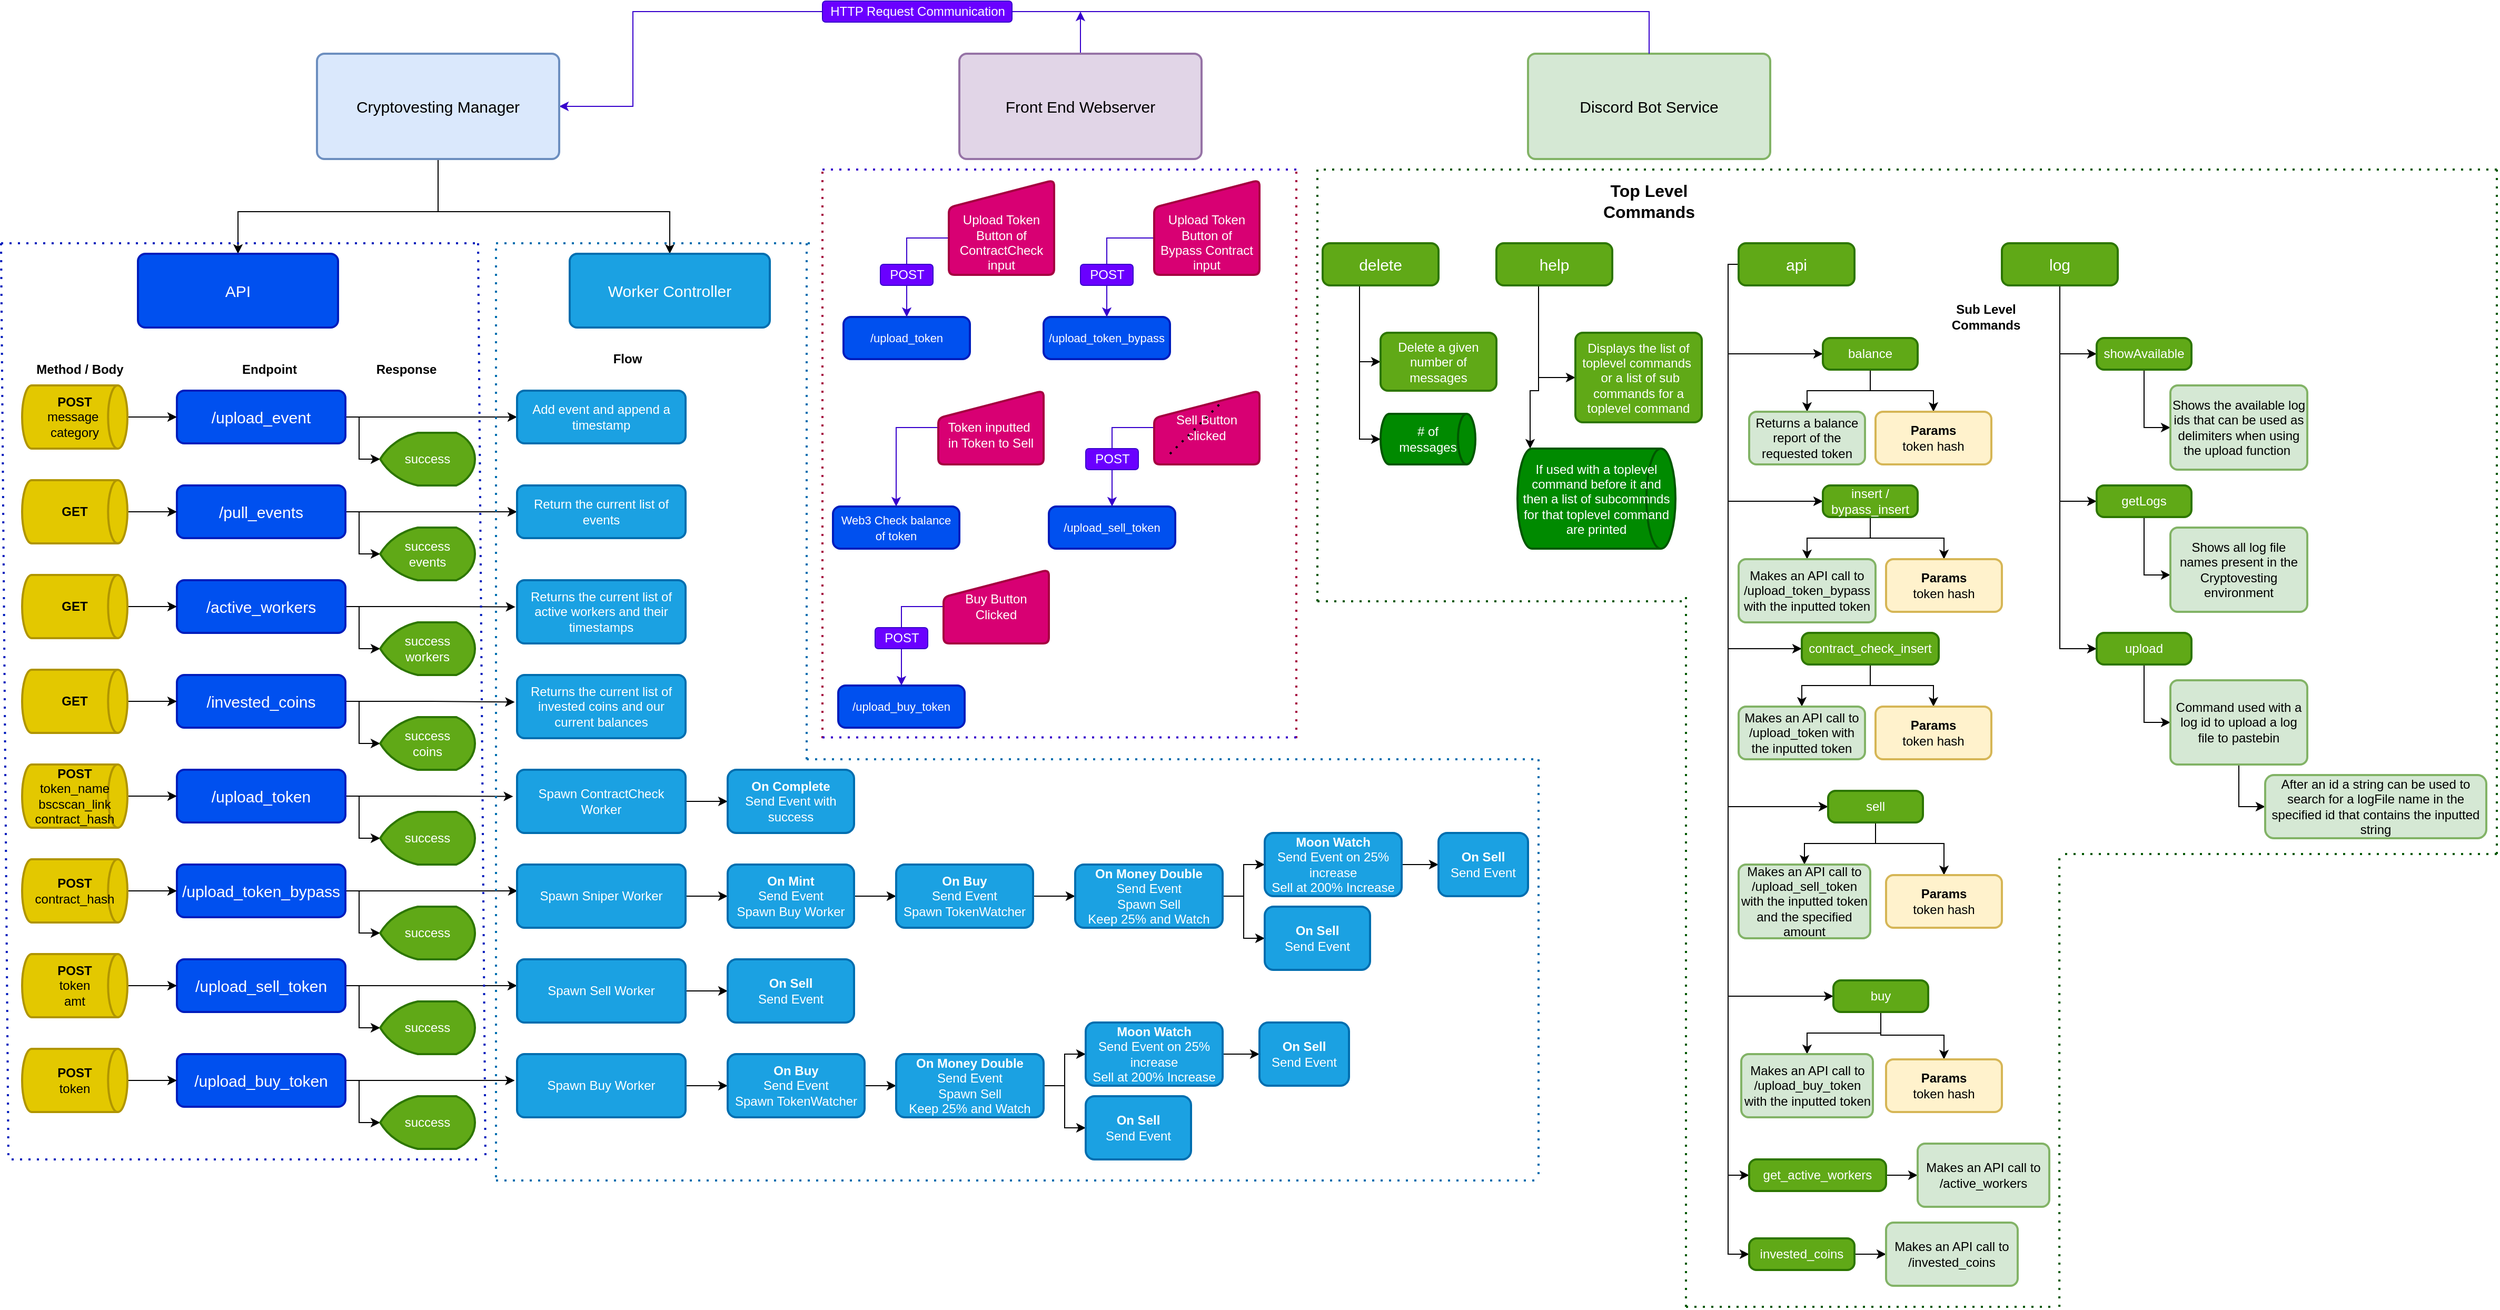 <mxfile version="15.3.0" type="device"><diagram id="xBXDvjF7bysSD86ehFqN" name="Page-1"><mxGraphModel dx="4371" dy="1942" grid="1" gridSize="10" guides="1" tooltips="1" connect="1" arrows="1" fold="1" page="1" pageScale="1" pageWidth="850" pageHeight="1100" math="0" shadow="0"><root><mxCell id="0"/><mxCell id="1" parent="0"/><mxCell id="aNfufiz1qV26-5R8k4je-116" style="edgeStyle=orthogonalEdgeStyle;rounded=0;orthogonalLoop=1;jettySize=auto;html=1;entryX=1;entryY=0.5;entryDx=0;entryDy=0;fillColor=#6a00ff;strokeColor=#3700CC;startArrow=none;" edge="1" parent="1" source="aNfufiz1qV26-5R8k4je-118" target="aNfufiz1qV26-5R8k4je-2"><mxGeometry relative="1" as="geometry"><Array as="points"><mxPoint x="380" y="20"/><mxPoint x="380" y="110"/></Array></mxGeometry></mxCell><mxCell id="aNfufiz1qV26-5R8k4je-1" value="&lt;font style=&quot;font-size: 15px&quot;&gt;Discord Bot Service&lt;/font&gt;" style="rounded=1;whiteSpace=wrap;html=1;absoluteArcSize=1;arcSize=14;strokeWidth=2;fillColor=#d5e8d4;strokeColor=#82b366;" vertex="1" parent="1"><mxGeometry x="1230" y="60" width="230" height="100" as="geometry"/></mxCell><mxCell id="aNfufiz1qV26-5R8k4je-7" style="edgeStyle=orthogonalEdgeStyle;rounded=0;orthogonalLoop=1;jettySize=auto;html=1;entryX=0.5;entryY=0;entryDx=0;entryDy=0;" edge="1" parent="1" source="aNfufiz1qV26-5R8k4je-2" target="aNfufiz1qV26-5R8k4je-6"><mxGeometry relative="1" as="geometry"><Array as="points"><mxPoint x="195" y="210"/><mxPoint x="5" y="210"/></Array></mxGeometry></mxCell><mxCell id="aNfufiz1qV26-5R8k4je-9" style="edgeStyle=orthogonalEdgeStyle;rounded=0;orthogonalLoop=1;jettySize=auto;html=1;entryX=0.5;entryY=0;entryDx=0;entryDy=0;" edge="1" parent="1" source="aNfufiz1qV26-5R8k4je-2" target="aNfufiz1qV26-5R8k4je-8"><mxGeometry relative="1" as="geometry"><Array as="points"><mxPoint x="195" y="210"/><mxPoint x="415" y="210"/></Array></mxGeometry></mxCell><mxCell id="aNfufiz1qV26-5R8k4je-2" value="&lt;font style=&quot;font-size: 15px&quot;&gt;Cryptovesting Manager&lt;/font&gt;" style="rounded=1;whiteSpace=wrap;html=1;absoluteArcSize=1;arcSize=14;strokeWidth=2;fillColor=#dae8fc;strokeColor=#6c8ebf;" vertex="1" parent="1"><mxGeometry x="80" y="60" width="230" height="100" as="geometry"/></mxCell><mxCell id="aNfufiz1qV26-5R8k4je-117" style="edgeStyle=orthogonalEdgeStyle;rounded=0;orthogonalLoop=1;jettySize=auto;html=1;fillColor=#6a00ff;strokeColor=#3700CC;" edge="1" parent="1" source="aNfufiz1qV26-5R8k4je-3"><mxGeometry relative="1" as="geometry"><mxPoint x="805" y="20" as="targetPoint"/></mxGeometry></mxCell><mxCell id="aNfufiz1qV26-5R8k4je-3" value="&lt;font style=&quot;font-size: 15px&quot;&gt;Front End Webserver&lt;br&gt;&lt;/font&gt;" style="rounded=1;whiteSpace=wrap;html=1;absoluteArcSize=1;arcSize=14;strokeWidth=2;fillColor=#e1d5e7;strokeColor=#9673a6;" vertex="1" parent="1"><mxGeometry x="690" y="60" width="230" height="100" as="geometry"/></mxCell><mxCell id="aNfufiz1qV26-5R8k4je-6" value="&lt;span style=&quot;font-size: 15px&quot;&gt;API&lt;/span&gt;" style="rounded=1;whiteSpace=wrap;html=1;absoluteArcSize=1;arcSize=14;strokeWidth=2;fillColor=#0050ef;strokeColor=#001DBC;fontColor=#ffffff;" vertex="1" parent="1"><mxGeometry x="-90" y="250" width="190" height="70" as="geometry"/></mxCell><mxCell id="aNfufiz1qV26-5R8k4je-8" value="&lt;span style=&quot;font-size: 15px&quot;&gt;Worker Controller&lt;/span&gt;" style="rounded=1;whiteSpace=wrap;html=1;absoluteArcSize=1;arcSize=14;strokeWidth=2;fillColor=#1ba1e2;strokeColor=#006EAF;fontColor=#ffffff;" vertex="1" parent="1"><mxGeometry x="320" y="250" width="190" height="70" as="geometry"/></mxCell><mxCell id="aNfufiz1qV26-5R8k4je-50" style="edgeStyle=orthogonalEdgeStyle;rounded=0;orthogonalLoop=1;jettySize=auto;html=1;entryX=0;entryY=0.5;entryDx=0;entryDy=0;entryPerimeter=0;" edge="1" parent="1" target="aNfufiz1qV26-5R8k4je-35"><mxGeometry relative="1" as="geometry"><mxPoint x="107" y="405" as="sourcePoint"/><mxPoint x="135.0" y="445" as="targetPoint"/><Array as="points"><mxPoint x="120" y="405"/><mxPoint x="120" y="445"/></Array></mxGeometry></mxCell><mxCell id="aNfufiz1qV26-5R8k4je-58" style="edgeStyle=orthogonalEdgeStyle;rounded=0;orthogonalLoop=1;jettySize=auto;html=1;entryX=0;entryY=0.5;entryDx=0;entryDy=0;" edge="1" parent="1" source="aNfufiz1qV26-5R8k4je-11" target="aNfufiz1qV26-5R8k4je-48"><mxGeometry relative="1" as="geometry"/></mxCell><mxCell id="aNfufiz1qV26-5R8k4je-11" value="&lt;span style=&quot;font-size: 15px&quot;&gt;/upload_event&lt;/span&gt;" style="rounded=1;whiteSpace=wrap;html=1;absoluteArcSize=1;arcSize=14;strokeWidth=2;fillColor=#0050ef;strokeColor=#001DBC;fontColor=#ffffff;" vertex="1" parent="1"><mxGeometry x="-53" y="380" width="160" height="50" as="geometry"/></mxCell><mxCell id="aNfufiz1qV26-5R8k4je-51" style="edgeStyle=orthogonalEdgeStyle;rounded=0;orthogonalLoop=1;jettySize=auto;html=1;entryX=0;entryY=0.5;entryDx=0;entryDy=0;entryPerimeter=0;" edge="1" parent="1" target="aNfufiz1qV26-5R8k4je-36"><mxGeometry relative="1" as="geometry"><mxPoint x="107" y="495" as="sourcePoint"/><mxPoint x="135.0" y="535" as="targetPoint"/><Array as="points"><mxPoint x="120" y="495"/><mxPoint x="120" y="535"/></Array></mxGeometry></mxCell><mxCell id="aNfufiz1qV26-5R8k4je-60" style="edgeStyle=orthogonalEdgeStyle;rounded=0;orthogonalLoop=1;jettySize=auto;html=1;entryX=0;entryY=0.5;entryDx=0;entryDy=0;" edge="1" parent="1" source="aNfufiz1qV26-5R8k4je-12" target="aNfufiz1qV26-5R8k4je-59"><mxGeometry relative="1" as="geometry"/></mxCell><mxCell id="aNfufiz1qV26-5R8k4je-12" value="&lt;span style=&quot;font-size: 15px&quot;&gt;/pull_events&lt;/span&gt;" style="rounded=1;whiteSpace=wrap;html=1;absoluteArcSize=1;arcSize=14;strokeWidth=2;fillColor=#0050ef;strokeColor=#001DBC;fontColor=#ffffff;" vertex="1" parent="1"><mxGeometry x="-53" y="470" width="160" height="50" as="geometry"/></mxCell><mxCell id="aNfufiz1qV26-5R8k4je-52" style="edgeStyle=orthogonalEdgeStyle;rounded=0;orthogonalLoop=1;jettySize=auto;html=1;entryX=0;entryY=0.5;entryDx=0;entryDy=0;entryPerimeter=0;" edge="1" parent="1" target="aNfufiz1qV26-5R8k4je-37"><mxGeometry relative="1" as="geometry"><mxPoint x="107" y="585" as="sourcePoint"/><mxPoint x="135.0" y="625" as="targetPoint"/><Array as="points"><mxPoint x="120" y="585"/><mxPoint x="120" y="625"/></Array></mxGeometry></mxCell><mxCell id="aNfufiz1qV26-5R8k4je-62" style="edgeStyle=orthogonalEdgeStyle;rounded=0;orthogonalLoop=1;jettySize=auto;html=1;entryX=-0.01;entryY=0.422;entryDx=0;entryDy=0;entryPerimeter=0;" edge="1" parent="1" source="aNfufiz1qV26-5R8k4je-13" target="aNfufiz1qV26-5R8k4je-61"><mxGeometry relative="1" as="geometry"/></mxCell><mxCell id="aNfufiz1qV26-5R8k4je-13" value="&lt;span style=&quot;font-size: 15px&quot;&gt;/active_workers&lt;/span&gt;" style="rounded=1;whiteSpace=wrap;html=1;absoluteArcSize=1;arcSize=14;strokeWidth=2;fillColor=#0050ef;strokeColor=#001DBC;fontColor=#ffffff;" vertex="1" parent="1"><mxGeometry x="-53" y="560" width="160" height="50" as="geometry"/></mxCell><mxCell id="aNfufiz1qV26-5R8k4je-53" style="edgeStyle=orthogonalEdgeStyle;rounded=0;orthogonalLoop=1;jettySize=auto;html=1;entryX=0;entryY=0.5;entryDx=0;entryDy=0;entryPerimeter=0;" edge="1" parent="1" target="aNfufiz1qV26-5R8k4je-38"><mxGeometry relative="1" as="geometry"><mxPoint x="107" y="675" as="sourcePoint"/><mxPoint x="135.0" y="715" as="targetPoint"/><Array as="points"><mxPoint x="120" y="675"/><mxPoint x="120" y="715"/></Array></mxGeometry></mxCell><mxCell id="aNfufiz1qV26-5R8k4je-65" style="edgeStyle=orthogonalEdgeStyle;rounded=0;orthogonalLoop=1;jettySize=auto;html=1;entryX=-0.014;entryY=0.428;entryDx=0;entryDy=0;entryPerimeter=0;" edge="1" parent="1" source="aNfufiz1qV26-5R8k4je-14" target="aNfufiz1qV26-5R8k4je-64"><mxGeometry relative="1" as="geometry"/></mxCell><mxCell id="aNfufiz1qV26-5R8k4je-14" value="&lt;span style=&quot;font-size: 15px&quot;&gt;/invested_coins&lt;/span&gt;" style="rounded=1;whiteSpace=wrap;html=1;absoluteArcSize=1;arcSize=14;strokeWidth=2;fillColor=#0050ef;strokeColor=#001DBC;fontColor=#ffffff;" vertex="1" parent="1"><mxGeometry x="-53" y="650" width="160" height="50" as="geometry"/></mxCell><mxCell id="aNfufiz1qV26-5R8k4je-54" style="edgeStyle=orthogonalEdgeStyle;rounded=0;orthogonalLoop=1;jettySize=auto;html=1;entryX=0;entryY=0.5;entryDx=0;entryDy=0;entryPerimeter=0;" edge="1" parent="1" target="aNfufiz1qV26-5R8k4je-39"><mxGeometry relative="1" as="geometry"><mxPoint x="107" y="765" as="sourcePoint"/><mxPoint x="135.0" y="805" as="targetPoint"/><Array as="points"><mxPoint x="120" y="765"/><mxPoint x="120" y="805"/></Array></mxGeometry></mxCell><mxCell id="aNfufiz1qV26-5R8k4je-67" style="edgeStyle=orthogonalEdgeStyle;rounded=0;orthogonalLoop=1;jettySize=auto;html=1;entryX=-0.023;entryY=0.422;entryDx=0;entryDy=0;entryPerimeter=0;" edge="1" parent="1" source="aNfufiz1qV26-5R8k4je-15" target="aNfufiz1qV26-5R8k4je-66"><mxGeometry relative="1" as="geometry"/></mxCell><mxCell id="aNfufiz1qV26-5R8k4je-15" value="&lt;span style=&quot;font-size: 15px&quot;&gt;/upload_token&lt;/span&gt;" style="rounded=1;whiteSpace=wrap;html=1;absoluteArcSize=1;arcSize=14;strokeWidth=2;fillColor=#0050ef;strokeColor=#001DBC;fontColor=#ffffff;" vertex="1" parent="1"><mxGeometry x="-53" y="740" width="160" height="50" as="geometry"/></mxCell><mxCell id="aNfufiz1qV26-5R8k4je-55" style="edgeStyle=orthogonalEdgeStyle;rounded=0;orthogonalLoop=1;jettySize=auto;html=1;entryX=0;entryY=0.5;entryDx=0;entryDy=0;entryPerimeter=0;" edge="1" parent="1" target="aNfufiz1qV26-5R8k4je-40"><mxGeometry relative="1" as="geometry"><mxPoint x="107" y="855" as="sourcePoint"/><mxPoint x="135.0" y="895" as="targetPoint"/><Array as="points"><mxPoint x="120" y="855"/><mxPoint x="120" y="895"/></Array></mxGeometry></mxCell><mxCell id="aNfufiz1qV26-5R8k4je-73" style="edgeStyle=orthogonalEdgeStyle;rounded=0;orthogonalLoop=1;jettySize=auto;html=1;entryX=0.003;entryY=0.417;entryDx=0;entryDy=0;entryPerimeter=0;" edge="1" parent="1" source="aNfufiz1qV26-5R8k4je-16" target="aNfufiz1qV26-5R8k4je-70"><mxGeometry relative="1" as="geometry"/></mxCell><mxCell id="aNfufiz1qV26-5R8k4je-16" value="&lt;span style=&quot;font-size: 15px&quot;&gt;/upload_token_bypass&lt;/span&gt;" style="rounded=1;whiteSpace=wrap;html=1;absoluteArcSize=1;arcSize=14;strokeWidth=2;fillColor=#0050ef;strokeColor=#001DBC;fontColor=#ffffff;" vertex="1" parent="1"><mxGeometry x="-53" y="830" width="160" height="50" as="geometry"/></mxCell><mxCell id="aNfufiz1qV26-5R8k4je-56" style="edgeStyle=orthogonalEdgeStyle;rounded=0;orthogonalLoop=1;jettySize=auto;html=1;entryX=0;entryY=0.5;entryDx=0;entryDy=0;entryPerimeter=0;" edge="1" parent="1" target="aNfufiz1qV26-5R8k4je-41"><mxGeometry relative="1" as="geometry"><mxPoint x="107" y="945" as="sourcePoint"/><mxPoint x="135.0" y="985" as="targetPoint"/><Array as="points"><mxPoint x="120" y="945"/><mxPoint x="120" y="985"/></Array></mxGeometry></mxCell><mxCell id="aNfufiz1qV26-5R8k4je-92" style="edgeStyle=orthogonalEdgeStyle;rounded=0;orthogonalLoop=1;jettySize=auto;html=1;entryX=0;entryY=0.417;entryDx=0;entryDy=0;entryPerimeter=0;" edge="1" parent="1" source="aNfufiz1qV26-5R8k4je-17" target="aNfufiz1qV26-5R8k4je-74"><mxGeometry relative="1" as="geometry"/></mxCell><mxCell id="aNfufiz1qV26-5R8k4je-17" value="&lt;span style=&quot;font-size: 15px&quot;&gt;/upload_sell_token&lt;/span&gt;" style="rounded=1;whiteSpace=wrap;html=1;absoluteArcSize=1;arcSize=14;strokeWidth=2;fillColor=#0050ef;strokeColor=#001DBC;fontColor=#ffffff;" vertex="1" parent="1"><mxGeometry x="-53" y="920" width="160" height="50" as="geometry"/></mxCell><mxCell id="aNfufiz1qV26-5R8k4je-57" style="edgeStyle=orthogonalEdgeStyle;rounded=0;orthogonalLoop=1;jettySize=auto;html=1;entryX=0;entryY=0.5;entryDx=0;entryDy=0;entryPerimeter=0;" edge="1" parent="1" target="aNfufiz1qV26-5R8k4je-42"><mxGeometry relative="1" as="geometry"><mxPoint x="107" y="1035" as="sourcePoint"/><mxPoint x="135.0" y="1075" as="targetPoint"/><Array as="points"><mxPoint x="120" y="1035"/><mxPoint x="120" y="1075"/></Array></mxGeometry></mxCell><mxCell id="aNfufiz1qV26-5R8k4je-94" style="edgeStyle=orthogonalEdgeStyle;rounded=0;orthogonalLoop=1;jettySize=auto;html=1;entryX=-0.014;entryY=0.417;entryDx=0;entryDy=0;entryPerimeter=0;" edge="1" parent="1" source="aNfufiz1qV26-5R8k4je-18" target="aNfufiz1qV26-5R8k4je-93"><mxGeometry relative="1" as="geometry"/></mxCell><mxCell id="aNfufiz1qV26-5R8k4je-18" value="&lt;span style=&quot;font-size: 15px&quot;&gt;/upload_buy_token&lt;/span&gt;" style="rounded=1;whiteSpace=wrap;html=1;absoluteArcSize=1;arcSize=14;strokeWidth=2;fillColor=#0050ef;strokeColor=#001DBC;fontColor=#ffffff;" vertex="1" parent="1"><mxGeometry x="-53" y="1010" width="160" height="50" as="geometry"/></mxCell><mxCell id="aNfufiz1qV26-5R8k4je-27" style="edgeStyle=orthogonalEdgeStyle;rounded=0;orthogonalLoop=1;jettySize=auto;html=1;entryX=0;entryY=0.5;entryDx=0;entryDy=0;" edge="1" parent="1" source="aNfufiz1qV26-5R8k4je-19" target="aNfufiz1qV26-5R8k4je-11"><mxGeometry relative="1" as="geometry"/></mxCell><mxCell id="aNfufiz1qV26-5R8k4je-19" value="&lt;b&gt;POST&lt;/b&gt;&lt;br&gt;message&amp;nbsp;&lt;br&gt;category" style="strokeWidth=2;html=1;shape=mxgraph.flowchart.direct_data;whiteSpace=wrap;fillColor=#e3c800;strokeColor=#B09500;fontColor=#000000;" vertex="1" parent="1"><mxGeometry x="-200" y="375" width="100" height="60" as="geometry"/></mxCell><mxCell id="aNfufiz1qV26-5R8k4je-28" style="edgeStyle=orthogonalEdgeStyle;rounded=0;orthogonalLoop=1;jettySize=auto;html=1;entryX=0;entryY=0.5;entryDx=0;entryDy=0;" edge="1" parent="1" source="aNfufiz1qV26-5R8k4je-20" target="aNfufiz1qV26-5R8k4je-12"><mxGeometry relative="1" as="geometry"/></mxCell><mxCell id="aNfufiz1qV26-5R8k4je-20" value="&lt;b&gt;GET&lt;/b&gt;" style="strokeWidth=2;html=1;shape=mxgraph.flowchart.direct_data;whiteSpace=wrap;fillColor=#e3c800;strokeColor=#B09500;fontColor=#000000;" vertex="1" parent="1"><mxGeometry x="-200" y="465" width="100" height="60" as="geometry"/></mxCell><mxCell id="aNfufiz1qV26-5R8k4je-29" style="edgeStyle=orthogonalEdgeStyle;rounded=0;orthogonalLoop=1;jettySize=auto;html=1;entryX=0;entryY=0.5;entryDx=0;entryDy=0;" edge="1" parent="1" source="aNfufiz1qV26-5R8k4je-21" target="aNfufiz1qV26-5R8k4je-13"><mxGeometry relative="1" as="geometry"/></mxCell><mxCell id="aNfufiz1qV26-5R8k4je-21" value="&lt;b&gt;GET&lt;/b&gt;" style="strokeWidth=2;html=1;shape=mxgraph.flowchart.direct_data;whiteSpace=wrap;fillColor=#e3c800;strokeColor=#B09500;fontColor=#000000;" vertex="1" parent="1"><mxGeometry x="-200" y="555" width="100" height="60" as="geometry"/></mxCell><mxCell id="aNfufiz1qV26-5R8k4je-30" style="edgeStyle=orthogonalEdgeStyle;rounded=0;orthogonalLoop=1;jettySize=auto;html=1;entryX=0;entryY=0.5;entryDx=0;entryDy=0;" edge="1" parent="1" source="aNfufiz1qV26-5R8k4je-22" target="aNfufiz1qV26-5R8k4je-14"><mxGeometry relative="1" as="geometry"/></mxCell><mxCell id="aNfufiz1qV26-5R8k4je-22" value="&lt;b&gt;GET&lt;/b&gt;" style="strokeWidth=2;html=1;shape=mxgraph.flowchart.direct_data;whiteSpace=wrap;fillColor=#e3c800;strokeColor=#B09500;fontColor=#000000;" vertex="1" parent="1"><mxGeometry x="-200" y="645" width="100" height="60" as="geometry"/></mxCell><mxCell id="aNfufiz1qV26-5R8k4je-31" style="edgeStyle=orthogonalEdgeStyle;rounded=0;orthogonalLoop=1;jettySize=auto;html=1;entryX=0;entryY=0.5;entryDx=0;entryDy=0;" edge="1" parent="1" source="aNfufiz1qV26-5R8k4je-23" target="aNfufiz1qV26-5R8k4je-15"><mxGeometry relative="1" as="geometry"/></mxCell><mxCell id="aNfufiz1qV26-5R8k4je-23" value="&lt;b&gt;POST&lt;/b&gt;&lt;br&gt;token_name&lt;br&gt;bscscan_link&lt;br&gt;contract_hash" style="strokeWidth=2;html=1;shape=mxgraph.flowchart.direct_data;whiteSpace=wrap;fillColor=#e3c800;strokeColor=#B09500;fontColor=#000000;" vertex="1" parent="1"><mxGeometry x="-200" y="735" width="100" height="60" as="geometry"/></mxCell><mxCell id="aNfufiz1qV26-5R8k4je-32" style="edgeStyle=orthogonalEdgeStyle;rounded=0;orthogonalLoop=1;jettySize=auto;html=1;entryX=0;entryY=0.5;entryDx=0;entryDy=0;" edge="1" parent="1" source="aNfufiz1qV26-5R8k4je-24" target="aNfufiz1qV26-5R8k4je-16"><mxGeometry relative="1" as="geometry"/></mxCell><mxCell id="aNfufiz1qV26-5R8k4je-24" value="&lt;b&gt;POST&lt;/b&gt;&lt;br&gt;contract_hash" style="strokeWidth=2;html=1;shape=mxgraph.flowchart.direct_data;whiteSpace=wrap;fillColor=#e3c800;strokeColor=#B09500;fontColor=#000000;" vertex="1" parent="1"><mxGeometry x="-200" y="825" width="100" height="60" as="geometry"/></mxCell><mxCell id="aNfufiz1qV26-5R8k4je-33" style="edgeStyle=orthogonalEdgeStyle;rounded=0;orthogonalLoop=1;jettySize=auto;html=1;entryX=0;entryY=0.5;entryDx=0;entryDy=0;" edge="1" parent="1" source="aNfufiz1qV26-5R8k4je-25" target="aNfufiz1qV26-5R8k4je-17"><mxGeometry relative="1" as="geometry"/></mxCell><mxCell id="aNfufiz1qV26-5R8k4je-25" value="&lt;b&gt;POST&lt;/b&gt;&lt;br&gt;token&lt;br&gt;amt" style="strokeWidth=2;html=1;shape=mxgraph.flowchart.direct_data;whiteSpace=wrap;fillColor=#e3c800;strokeColor=#B09500;fontColor=#000000;" vertex="1" parent="1"><mxGeometry x="-200" y="915" width="100" height="60" as="geometry"/></mxCell><mxCell id="aNfufiz1qV26-5R8k4je-34" style="edgeStyle=orthogonalEdgeStyle;rounded=0;orthogonalLoop=1;jettySize=auto;html=1;entryX=0;entryY=0.5;entryDx=0;entryDy=0;" edge="1" parent="1" source="aNfufiz1qV26-5R8k4je-26" target="aNfufiz1qV26-5R8k4je-18"><mxGeometry relative="1" as="geometry"/></mxCell><mxCell id="aNfufiz1qV26-5R8k4je-26" value="&lt;b&gt;POST&lt;/b&gt;&lt;br&gt;token" style="strokeWidth=2;html=1;shape=mxgraph.flowchart.direct_data;whiteSpace=wrap;fillColor=#e3c800;strokeColor=#B09500;fontColor=#000000;" vertex="1" parent="1"><mxGeometry x="-200" y="1005" width="100" height="60" as="geometry"/></mxCell><mxCell id="aNfufiz1qV26-5R8k4je-35" value="success" style="strokeWidth=2;html=1;shape=mxgraph.flowchart.display;whiteSpace=wrap;fillColor=#60a917;strokeColor=#2D7600;fontColor=#ffffff;" vertex="1" parent="1"><mxGeometry x="140" y="420" width="90" height="50" as="geometry"/></mxCell><mxCell id="aNfufiz1qV26-5R8k4je-36" value="success&lt;br&gt;events" style="strokeWidth=2;html=1;shape=mxgraph.flowchart.display;whiteSpace=wrap;fillColor=#60a917;strokeColor=#2D7600;fontColor=#ffffff;" vertex="1" parent="1"><mxGeometry x="140" y="510" width="90" height="50" as="geometry"/></mxCell><mxCell id="aNfufiz1qV26-5R8k4je-37" value="success&lt;br&gt;workers" style="strokeWidth=2;html=1;shape=mxgraph.flowchart.display;whiteSpace=wrap;fillColor=#60a917;strokeColor=#2D7600;fontColor=#ffffff;" vertex="1" parent="1"><mxGeometry x="140" y="600" width="90" height="50" as="geometry"/></mxCell><mxCell id="aNfufiz1qV26-5R8k4je-38" value="success&lt;br&gt;coins" style="strokeWidth=2;html=1;shape=mxgraph.flowchart.display;whiteSpace=wrap;fillColor=#60a917;strokeColor=#2D7600;fontColor=#ffffff;" vertex="1" parent="1"><mxGeometry x="140" y="690" width="90" height="50" as="geometry"/></mxCell><mxCell id="aNfufiz1qV26-5R8k4je-39" value="success" style="strokeWidth=2;html=1;shape=mxgraph.flowchart.display;whiteSpace=wrap;fillColor=#60a917;strokeColor=#2D7600;fontColor=#ffffff;" vertex="1" parent="1"><mxGeometry x="140" y="780" width="90" height="50" as="geometry"/></mxCell><mxCell id="aNfufiz1qV26-5R8k4je-40" value="success" style="strokeWidth=2;html=1;shape=mxgraph.flowchart.display;whiteSpace=wrap;fillColor=#60a917;strokeColor=#2D7600;fontColor=#ffffff;" vertex="1" parent="1"><mxGeometry x="140" y="870" width="90" height="50" as="geometry"/></mxCell><mxCell id="aNfufiz1qV26-5R8k4je-41" value="success" style="strokeWidth=2;html=1;shape=mxgraph.flowchart.display;whiteSpace=wrap;fillColor=#60a917;strokeColor=#2D7600;fontColor=#ffffff;" vertex="1" parent="1"><mxGeometry x="140" y="960" width="90" height="50" as="geometry"/></mxCell><mxCell id="aNfufiz1qV26-5R8k4je-42" value="success" style="strokeWidth=2;html=1;shape=mxgraph.flowchart.display;whiteSpace=wrap;fillColor=#60a917;strokeColor=#2D7600;fontColor=#ffffff;" vertex="1" parent="1"><mxGeometry x="140" y="1050" width="90" height="50" as="geometry"/></mxCell><mxCell id="aNfufiz1qV26-5R8k4je-43" value="&lt;b&gt;Endpoint&lt;/b&gt;" style="text;html=1;strokeColor=none;fillColor=none;align=center;verticalAlign=middle;whiteSpace=wrap;rounded=0;" vertex="1" parent="1"><mxGeometry x="10" y="350" width="50" height="20" as="geometry"/></mxCell><mxCell id="aNfufiz1qV26-5R8k4je-44" value="&lt;b&gt;Method / Body&lt;/b&gt;" style="text;html=1;strokeColor=none;fillColor=none;align=center;verticalAlign=middle;whiteSpace=wrap;rounded=0;" vertex="1" parent="1"><mxGeometry x="-190" y="350" width="90" height="20" as="geometry"/></mxCell><mxCell id="aNfufiz1qV26-5R8k4je-45" value="&lt;b&gt;Response&lt;/b&gt;" style="text;html=1;strokeColor=none;fillColor=none;align=center;verticalAlign=middle;whiteSpace=wrap;rounded=0;" vertex="1" parent="1"><mxGeometry x="110" y="350" width="110" height="20" as="geometry"/></mxCell><mxCell id="aNfufiz1qV26-5R8k4je-48" value="&lt;font style=&quot;font-size: 12px&quot;&gt;Add event and append a timestamp&lt;/font&gt;" style="rounded=1;whiteSpace=wrap;html=1;absoluteArcSize=1;arcSize=14;strokeWidth=2;fillColor=#1ba1e2;strokeColor=#006EAF;fontColor=#ffffff;" vertex="1" parent="1"><mxGeometry x="270" y="380" width="160" height="50" as="geometry"/></mxCell><mxCell id="aNfufiz1qV26-5R8k4je-59" value="&lt;font style=&quot;font-size: 12px&quot;&gt;Return the current list of events&lt;/font&gt;" style="rounded=1;whiteSpace=wrap;html=1;absoluteArcSize=1;arcSize=14;strokeWidth=2;fillColor=#1ba1e2;strokeColor=#006EAF;fontColor=#ffffff;" vertex="1" parent="1"><mxGeometry x="270" y="470" width="160" height="50" as="geometry"/></mxCell><mxCell id="aNfufiz1qV26-5R8k4je-61" value="&lt;font style=&quot;font-size: 12px&quot;&gt;Returns the current list of active workers and their timestamps&lt;/font&gt;" style="rounded=1;whiteSpace=wrap;html=1;absoluteArcSize=1;arcSize=14;strokeWidth=2;fillColor=#1ba1e2;strokeColor=#006EAF;fontColor=#ffffff;" vertex="1" parent="1"><mxGeometry x="270" y="560" width="160" height="60" as="geometry"/></mxCell><mxCell id="aNfufiz1qV26-5R8k4je-64" value="&lt;font style=&quot;font-size: 12px&quot;&gt;Returns the current list of invested coins and our current balances&lt;/font&gt;" style="rounded=1;whiteSpace=wrap;html=1;absoluteArcSize=1;arcSize=14;strokeWidth=2;fillColor=#1ba1e2;strokeColor=#006EAF;fontColor=#ffffff;" vertex="1" parent="1"><mxGeometry x="270" y="650" width="160" height="60" as="geometry"/></mxCell><mxCell id="aNfufiz1qV26-5R8k4je-69" value="" style="edgeStyle=orthogonalEdgeStyle;rounded=0;orthogonalLoop=1;jettySize=auto;html=1;" edge="1" parent="1" source="aNfufiz1qV26-5R8k4je-66" target="aNfufiz1qV26-5R8k4je-68"><mxGeometry relative="1" as="geometry"/></mxCell><mxCell id="aNfufiz1qV26-5R8k4je-66" value="&lt;font style=&quot;font-size: 12px&quot;&gt;Spawn ContractCheck Worker&lt;/font&gt;" style="rounded=1;whiteSpace=wrap;html=1;absoluteArcSize=1;arcSize=14;strokeWidth=2;fillColor=#1ba1e2;strokeColor=#006EAF;fontColor=#ffffff;" vertex="1" parent="1"><mxGeometry x="270" y="740" width="160" height="60" as="geometry"/></mxCell><mxCell id="aNfufiz1qV26-5R8k4je-68" value="&lt;b&gt;On Complete&lt;/b&gt;&lt;br&gt;Send Event with success" style="whiteSpace=wrap;html=1;rounded=1;fontColor=#ffffff;strokeColor=#006EAF;strokeWidth=2;fillColor=#1ba1e2;arcSize=14;" vertex="1" parent="1"><mxGeometry x="470" y="740" width="120" height="60" as="geometry"/></mxCell><mxCell id="aNfufiz1qV26-5R8k4je-72" value="" style="edgeStyle=orthogonalEdgeStyle;rounded=0;orthogonalLoop=1;jettySize=auto;html=1;" edge="1" parent="1" source="aNfufiz1qV26-5R8k4je-70" target="aNfufiz1qV26-5R8k4je-71"><mxGeometry relative="1" as="geometry"/></mxCell><mxCell id="aNfufiz1qV26-5R8k4je-70" value="&lt;font style=&quot;font-size: 12px&quot;&gt;Spawn Sniper Worker&lt;/font&gt;" style="rounded=1;whiteSpace=wrap;html=1;absoluteArcSize=1;arcSize=14;strokeWidth=2;fillColor=#1ba1e2;strokeColor=#006EAF;fontColor=#ffffff;" vertex="1" parent="1"><mxGeometry x="270" y="830" width="160" height="60" as="geometry"/></mxCell><mxCell id="aNfufiz1qV26-5R8k4je-76" value="" style="edgeStyle=orthogonalEdgeStyle;rounded=0;orthogonalLoop=1;jettySize=auto;html=1;" edge="1" parent="1" source="aNfufiz1qV26-5R8k4je-71" target="aNfufiz1qV26-5R8k4je-75"><mxGeometry relative="1" as="geometry"/></mxCell><mxCell id="aNfufiz1qV26-5R8k4je-71" value="&lt;b&gt;On Mint&lt;/b&gt;&lt;br&gt;Send Event&lt;br&gt;Spawn Buy Worker" style="whiteSpace=wrap;html=1;rounded=1;fontColor=#ffffff;strokeColor=#006EAF;strokeWidth=2;fillColor=#1ba1e2;arcSize=14;" vertex="1" parent="1"><mxGeometry x="470" y="830" width="120" height="60" as="geometry"/></mxCell><mxCell id="aNfufiz1qV26-5R8k4je-91" style="edgeStyle=orthogonalEdgeStyle;rounded=0;orthogonalLoop=1;jettySize=auto;html=1;entryX=0;entryY=0.5;entryDx=0;entryDy=0;" edge="1" parent="1" source="aNfufiz1qV26-5R8k4je-74" target="aNfufiz1qV26-5R8k4je-89"><mxGeometry relative="1" as="geometry"/></mxCell><mxCell id="aNfufiz1qV26-5R8k4je-74" value="&lt;font style=&quot;font-size: 12px&quot;&gt;Spawn Sell Worker&lt;/font&gt;" style="rounded=1;whiteSpace=wrap;html=1;absoluteArcSize=1;arcSize=14;strokeWidth=2;fillColor=#1ba1e2;strokeColor=#006EAF;fontColor=#ffffff;" vertex="1" parent="1"><mxGeometry x="270" y="920" width="160" height="60" as="geometry"/></mxCell><mxCell id="aNfufiz1qV26-5R8k4je-78" value="" style="edgeStyle=orthogonalEdgeStyle;rounded=0;orthogonalLoop=1;jettySize=auto;html=1;" edge="1" parent="1" source="aNfufiz1qV26-5R8k4je-75" target="aNfufiz1qV26-5R8k4je-77"><mxGeometry relative="1" as="geometry"/></mxCell><mxCell id="aNfufiz1qV26-5R8k4je-75" value="&lt;b&gt;On Buy&lt;/b&gt;&lt;br&gt;Send Event&lt;br&gt;Spawn TokenWatcher" style="whiteSpace=wrap;html=1;rounded=1;fontColor=#ffffff;strokeColor=#006EAF;strokeWidth=2;fillColor=#1ba1e2;arcSize=14;" vertex="1" parent="1"><mxGeometry x="630" y="830" width="130" height="60" as="geometry"/></mxCell><mxCell id="aNfufiz1qV26-5R8k4je-83" style="edgeStyle=orthogonalEdgeStyle;rounded=0;orthogonalLoop=1;jettySize=auto;html=1;entryX=0;entryY=0.5;entryDx=0;entryDy=0;" edge="1" parent="1" source="aNfufiz1qV26-5R8k4je-77" target="aNfufiz1qV26-5R8k4je-80"><mxGeometry relative="1" as="geometry"/></mxCell><mxCell id="aNfufiz1qV26-5R8k4je-84" style="edgeStyle=orthogonalEdgeStyle;rounded=0;orthogonalLoop=1;jettySize=auto;html=1;entryX=0;entryY=0.5;entryDx=0;entryDy=0;" edge="1" parent="1" source="aNfufiz1qV26-5R8k4je-77" target="aNfufiz1qV26-5R8k4je-82"><mxGeometry relative="1" as="geometry"/></mxCell><mxCell id="aNfufiz1qV26-5R8k4je-77" value="&lt;b&gt;On Money Double&lt;/b&gt;&lt;br&gt;Send Event&lt;br&gt;Spawn Sell&lt;br&gt;Keep 25% and Watch" style="whiteSpace=wrap;html=1;rounded=1;fontColor=#ffffff;strokeColor=#006EAF;strokeWidth=2;fillColor=#1ba1e2;arcSize=14;" vertex="1" parent="1"><mxGeometry x="800" y="830" width="140" height="60" as="geometry"/></mxCell><mxCell id="aNfufiz1qV26-5R8k4je-88" style="edgeStyle=orthogonalEdgeStyle;rounded=0;orthogonalLoop=1;jettySize=auto;html=1;entryX=0;entryY=0.5;entryDx=0;entryDy=0;" edge="1" parent="1" source="aNfufiz1qV26-5R8k4je-80" target="aNfufiz1qV26-5R8k4je-87"><mxGeometry relative="1" as="geometry"/></mxCell><mxCell id="aNfufiz1qV26-5R8k4je-80" value="&lt;b&gt;Moon Watch&lt;/b&gt;&lt;br&gt;Send Event on 25% increase&lt;br&gt;Sell at 200% Increase" style="whiteSpace=wrap;html=1;rounded=1;fontColor=#ffffff;strokeColor=#006EAF;strokeWidth=2;fillColor=#1ba1e2;arcSize=14;" vertex="1" parent="1"><mxGeometry x="980" y="800" width="130" height="60" as="geometry"/></mxCell><mxCell id="aNfufiz1qV26-5R8k4je-82" value="&lt;b&gt;On Sell&lt;br&gt;&lt;/b&gt;Send Event" style="whiteSpace=wrap;html=1;rounded=1;fontColor=#ffffff;strokeColor=#006EAF;strokeWidth=2;fillColor=#1ba1e2;arcSize=14;" vertex="1" parent="1"><mxGeometry x="980" y="870" width="100" height="60" as="geometry"/></mxCell><mxCell id="aNfufiz1qV26-5R8k4je-87" value="&lt;b&gt;On Sell&lt;br&gt;&lt;/b&gt;Send Event" style="whiteSpace=wrap;html=1;rounded=1;fontColor=#ffffff;strokeColor=#006EAF;strokeWidth=2;fillColor=#1ba1e2;arcSize=14;" vertex="1" parent="1"><mxGeometry x="1145" y="800" width="85" height="60" as="geometry"/></mxCell><mxCell id="aNfufiz1qV26-5R8k4je-89" value="&lt;b&gt;On Sell&lt;br&gt;&lt;/b&gt;Send Event" style="whiteSpace=wrap;html=1;rounded=1;fontColor=#ffffff;strokeColor=#006EAF;strokeWidth=2;fillColor=#1ba1e2;arcSize=14;" vertex="1" parent="1"><mxGeometry x="470" y="920" width="120" height="60" as="geometry"/></mxCell><mxCell id="aNfufiz1qV26-5R8k4je-104" style="edgeStyle=orthogonalEdgeStyle;rounded=0;orthogonalLoop=1;jettySize=auto;html=1;entryX=0;entryY=0.5;entryDx=0;entryDy=0;" edge="1" parent="1" source="aNfufiz1qV26-5R8k4je-93" target="aNfufiz1qV26-5R8k4je-95"><mxGeometry relative="1" as="geometry"/></mxCell><mxCell id="aNfufiz1qV26-5R8k4je-93" value="&lt;font style=&quot;font-size: 12px&quot;&gt;Spawn Buy Worker&lt;/font&gt;" style="rounded=1;whiteSpace=wrap;html=1;absoluteArcSize=1;arcSize=14;strokeWidth=2;fillColor=#1ba1e2;strokeColor=#006EAF;fontColor=#ffffff;" vertex="1" parent="1"><mxGeometry x="270" y="1010" width="160" height="60" as="geometry"/></mxCell><mxCell id="aNfufiz1qV26-5R8k4je-103" style="edgeStyle=orthogonalEdgeStyle;rounded=0;orthogonalLoop=1;jettySize=auto;html=1;entryX=0;entryY=0.5;entryDx=0;entryDy=0;" edge="1" parent="1" source="aNfufiz1qV26-5R8k4je-95" target="aNfufiz1qV26-5R8k4je-98"><mxGeometry relative="1" as="geometry"/></mxCell><mxCell id="aNfufiz1qV26-5R8k4je-95" value="&lt;b&gt;On Buy&lt;/b&gt;&lt;br&gt;Send Event&lt;br&gt;Spawn TokenWatcher" style="whiteSpace=wrap;html=1;rounded=1;fontColor=#ffffff;strokeColor=#006EAF;strokeWidth=2;fillColor=#1ba1e2;arcSize=14;" vertex="1" parent="1"><mxGeometry x="470" y="1010" width="130" height="60" as="geometry"/></mxCell><mxCell id="aNfufiz1qV26-5R8k4je-96" style="edgeStyle=orthogonalEdgeStyle;rounded=0;orthogonalLoop=1;jettySize=auto;html=1;entryX=0;entryY=0.5;entryDx=0;entryDy=0;" edge="1" parent="1" source="aNfufiz1qV26-5R8k4je-98" target="aNfufiz1qV26-5R8k4je-100"><mxGeometry relative="1" as="geometry"/></mxCell><mxCell id="aNfufiz1qV26-5R8k4je-97" style="edgeStyle=orthogonalEdgeStyle;rounded=0;orthogonalLoop=1;jettySize=auto;html=1;entryX=0;entryY=0.5;entryDx=0;entryDy=0;" edge="1" parent="1" source="aNfufiz1qV26-5R8k4je-98" target="aNfufiz1qV26-5R8k4je-101"><mxGeometry relative="1" as="geometry"/></mxCell><mxCell id="aNfufiz1qV26-5R8k4je-98" value="&lt;b&gt;On Money Double&lt;/b&gt;&lt;br&gt;Send Event&lt;br&gt;Spawn Sell&lt;br&gt;Keep 25% and Watch" style="whiteSpace=wrap;html=1;rounded=1;fontColor=#ffffff;strokeColor=#006EAF;strokeWidth=2;fillColor=#1ba1e2;arcSize=14;" vertex="1" parent="1"><mxGeometry x="630" y="1010" width="140" height="60" as="geometry"/></mxCell><mxCell id="aNfufiz1qV26-5R8k4je-99" style="edgeStyle=orthogonalEdgeStyle;rounded=0;orthogonalLoop=1;jettySize=auto;html=1;entryX=0;entryY=0.5;entryDx=0;entryDy=0;" edge="1" parent="1" source="aNfufiz1qV26-5R8k4je-100" target="aNfufiz1qV26-5R8k4je-102"><mxGeometry relative="1" as="geometry"/></mxCell><mxCell id="aNfufiz1qV26-5R8k4je-100" value="&lt;b&gt;Moon Watch&lt;/b&gt;&lt;br&gt;Send Event on 25% increase&lt;br&gt;Sell at 200% Increase" style="whiteSpace=wrap;html=1;rounded=1;fontColor=#ffffff;strokeColor=#006EAF;strokeWidth=2;fillColor=#1ba1e2;arcSize=14;" vertex="1" parent="1"><mxGeometry x="810" y="980" width="130" height="60" as="geometry"/></mxCell><mxCell id="aNfufiz1qV26-5R8k4je-101" value="&lt;b&gt;On Sell&lt;br&gt;&lt;/b&gt;Send Event" style="whiteSpace=wrap;html=1;rounded=1;fontColor=#ffffff;strokeColor=#006EAF;strokeWidth=2;fillColor=#1ba1e2;arcSize=14;" vertex="1" parent="1"><mxGeometry x="810" y="1050" width="100" height="60" as="geometry"/></mxCell><mxCell id="aNfufiz1qV26-5R8k4je-102" value="&lt;b&gt;On Sell&lt;br&gt;&lt;/b&gt;Send Event" style="whiteSpace=wrap;html=1;rounded=1;fontColor=#ffffff;strokeColor=#006EAF;strokeWidth=2;fillColor=#1ba1e2;arcSize=14;" vertex="1" parent="1"><mxGeometry x="975" y="980" width="85" height="60" as="geometry"/></mxCell><mxCell id="aNfufiz1qV26-5R8k4je-105" value="" style="endArrow=none;dashed=1;html=1;dashPattern=1 3;strokeWidth=2;fillColor=#1ba1e2;strokeColor=#006EAF;" edge="1" parent="1"><mxGeometry width="50" height="50" relative="1" as="geometry"><mxPoint x="250" y="240" as="sourcePoint"/><mxPoint x="550" y="240" as="targetPoint"/></mxGeometry></mxCell><mxCell id="aNfufiz1qV26-5R8k4je-106" value="" style="endArrow=none;dashed=1;html=1;dashPattern=1 3;strokeWidth=2;fillColor=#1ba1e2;strokeColor=#006EAF;" edge="1" parent="1"><mxGeometry width="50" height="50" relative="1" as="geometry"><mxPoint x="545" y="240" as="sourcePoint"/><mxPoint x="545" y="730" as="targetPoint"/></mxGeometry></mxCell><mxCell id="aNfufiz1qV26-5R8k4je-107" value="" style="endArrow=none;dashed=1;html=1;dashPattern=1 3;strokeWidth=2;fillColor=#1ba1e2;strokeColor=#006EAF;" edge="1" parent="1"><mxGeometry width="50" height="50" relative="1" as="geometry"><mxPoint x="545" y="730" as="sourcePoint"/><mxPoint x="1240" y="730" as="targetPoint"/></mxGeometry></mxCell><mxCell id="aNfufiz1qV26-5R8k4je-108" value="" style="endArrow=none;dashed=1;html=1;dashPattern=1 3;strokeWidth=2;fillColor=#1ba1e2;strokeColor=#006EAF;" edge="1" parent="1"><mxGeometry width="50" height="50" relative="1" as="geometry"><mxPoint x="250" y="245" as="sourcePoint"/><mxPoint x="250" y="1130" as="targetPoint"/></mxGeometry></mxCell><mxCell id="aNfufiz1qV26-5R8k4je-109" value="" style="endArrow=none;dashed=1;html=1;dashPattern=1 3;strokeWidth=2;fillColor=#1ba1e2;strokeColor=#006EAF;" edge="1" parent="1"><mxGeometry width="50" height="50" relative="1" as="geometry"><mxPoint x="250" y="1130" as="sourcePoint"/><mxPoint x="1240" y="1130" as="targetPoint"/></mxGeometry></mxCell><mxCell id="aNfufiz1qV26-5R8k4je-110" value="" style="endArrow=none;dashed=1;html=1;dashPattern=1 3;strokeWidth=2;fillColor=#1ba1e2;strokeColor=#006EAF;" edge="1" parent="1"><mxGeometry width="50" height="50" relative="1" as="geometry"><mxPoint x="1240" y="730" as="sourcePoint"/><mxPoint x="1240" y="1130" as="targetPoint"/></mxGeometry></mxCell><mxCell id="aNfufiz1qV26-5R8k4je-111" value="" style="endArrow=none;dashed=1;html=1;dashPattern=1 3;strokeWidth=2;fillColor=#0050ef;strokeColor=#001DBC;" edge="1" parent="1"><mxGeometry width="50" height="50" relative="1" as="geometry"><mxPoint x="-220" y="240" as="sourcePoint"/><mxPoint x="230" y="240" as="targetPoint"/></mxGeometry></mxCell><mxCell id="aNfufiz1qV26-5R8k4je-112" value="" style="endArrow=none;dashed=1;html=1;dashPattern=1 3;strokeWidth=2;fillColor=#0050ef;strokeColor=#001DBC;" edge="1" parent="1"><mxGeometry width="50" height="50" relative="1" as="geometry"><mxPoint x="233" y="240" as="sourcePoint"/><mxPoint x="240" y="1110" as="targetPoint"/></mxGeometry></mxCell><mxCell id="aNfufiz1qV26-5R8k4je-113" value="&lt;b&gt;Flow&lt;/b&gt;" style="text;html=1;strokeColor=none;fillColor=none;align=center;verticalAlign=middle;whiteSpace=wrap;rounded=0;" vertex="1" parent="1"><mxGeometry x="320" y="340" width="110" height="20" as="geometry"/></mxCell><mxCell id="aNfufiz1qV26-5R8k4je-114" value="" style="endArrow=none;dashed=1;html=1;dashPattern=1 3;strokeWidth=2;fillColor=#0050ef;strokeColor=#001DBC;" edge="1" parent="1"><mxGeometry width="50" height="50" relative="1" as="geometry"><mxPoint x="-220" y="240" as="sourcePoint"/><mxPoint x="-213" y="1110" as="targetPoint"/></mxGeometry></mxCell><mxCell id="aNfufiz1qV26-5R8k4je-115" value="" style="endArrow=none;dashed=1;html=1;dashPattern=1 3;strokeWidth=2;fillColor=#0050ef;strokeColor=#001DBC;" edge="1" parent="1"><mxGeometry width="50" height="50" relative="1" as="geometry"><mxPoint x="-210" y="1110" as="sourcePoint"/><mxPoint x="235" y="1110" as="targetPoint"/></mxGeometry></mxCell><mxCell id="aNfufiz1qV26-5R8k4je-118" value="HTTP Request Communication" style="text;html=1;align=center;verticalAlign=middle;resizable=0;points=[];autosize=1;strokeColor=#3700CC;fillColor=#6a00ff;fontColor=#ffffff;rounded=1;" vertex="1" parent="1"><mxGeometry x="560" y="10" width="180" height="20" as="geometry"/></mxCell><mxCell id="aNfufiz1qV26-5R8k4je-119" value="" style="edgeStyle=orthogonalEdgeStyle;rounded=0;orthogonalLoop=1;jettySize=auto;html=1;entryX=1;entryY=0.5;entryDx=0;entryDy=0;fillColor=#6a00ff;strokeColor=#3700CC;endArrow=none;exitX=0.5;exitY=0;exitDx=0;exitDy=0;" edge="1" parent="1" source="aNfufiz1qV26-5R8k4je-1" target="aNfufiz1qV26-5R8k4je-118"><mxGeometry relative="1" as="geometry"><mxPoint x="1515" y="60" as="sourcePoint"/><mxPoint x="310" y="110" as="targetPoint"/><Array as="points"><mxPoint x="1345" y="20"/></Array></mxGeometry></mxCell><mxCell id="aNfufiz1qV26-5R8k4je-121" style="edgeStyle=orthogonalEdgeStyle;rounded=0;orthogonalLoop=1;jettySize=auto;html=1;entryX=0.5;entryY=0;entryDx=0;entryDy=0;fillColor=#6a00ff;strokeColor=#3700CC;" edge="1" parent="1" source="aNfufiz1qV26-5R8k4je-120" target="aNfufiz1qV26-5R8k4je-122"><mxGeometry relative="1" as="geometry"><mxPoint x="600" y="300" as="targetPoint"/><Array as="points"><mxPoint x="640" y="235"/></Array></mxGeometry></mxCell><mxCell id="aNfufiz1qV26-5R8k4je-120" value="&lt;br&gt;&lt;br&gt;Upload Token&lt;br&gt;Button of ContractCheck&lt;br&gt;input" style="html=1;strokeWidth=2;shape=manualInput;whiteSpace=wrap;rounded=1;size=26;arcSize=11;fillColor=#d80073;strokeColor=#A50040;fontColor=#ffffff;" vertex="1" parent="1"><mxGeometry x="680" y="180" width="100" height="90" as="geometry"/></mxCell><mxCell id="aNfufiz1qV26-5R8k4je-122" value="&lt;font style=&quot;font-size: 11px&quot;&gt;/upload_token&lt;/font&gt;" style="rounded=1;whiteSpace=wrap;html=1;absoluteArcSize=1;arcSize=14;strokeWidth=2;fillColor=#0050ef;strokeColor=#001DBC;fontColor=#ffffff;" vertex="1" parent="1"><mxGeometry x="580" y="310" width="120" height="40" as="geometry"/></mxCell><mxCell id="aNfufiz1qV26-5R8k4je-125" value="POST" style="text;html=1;align=center;verticalAlign=middle;resizable=0;points=[];autosize=1;strokeColor=#3700CC;fillColor=#6a00ff;fontColor=#ffffff;rounded=1;" vertex="1" parent="1"><mxGeometry x="615" y="260" width="50" height="20" as="geometry"/></mxCell><mxCell id="aNfufiz1qV26-5R8k4je-126" style="edgeStyle=orthogonalEdgeStyle;rounded=0;orthogonalLoop=1;jettySize=auto;html=1;entryX=0.5;entryY=0;entryDx=0;entryDy=0;fillColor=#6a00ff;strokeColor=#3700CC;" edge="1" parent="1" source="aNfufiz1qV26-5R8k4je-127" target="aNfufiz1qV26-5R8k4je-128"><mxGeometry relative="1" as="geometry"><mxPoint x="790" y="300" as="targetPoint"/><Array as="points"><mxPoint x="830" y="235"/></Array></mxGeometry></mxCell><mxCell id="aNfufiz1qV26-5R8k4je-127" value="&lt;br&gt;&lt;br&gt;Upload Token&lt;br&gt;Button of &lt;br&gt;Bypass Contract&lt;br&gt;input" style="html=1;strokeWidth=2;shape=manualInput;whiteSpace=wrap;rounded=1;size=26;arcSize=11;fillColor=#d80073;strokeColor=#A50040;fontColor=#ffffff;" vertex="1" parent="1"><mxGeometry x="875" y="180" width="100" height="90" as="geometry"/></mxCell><mxCell id="aNfufiz1qV26-5R8k4je-128" value="&lt;font style=&quot;font-size: 11px&quot;&gt;/upload_token_bypass&lt;/font&gt;" style="rounded=1;whiteSpace=wrap;html=1;absoluteArcSize=1;arcSize=14;strokeWidth=2;fillColor=#0050ef;strokeColor=#001DBC;fontColor=#ffffff;" vertex="1" parent="1"><mxGeometry x="770" y="310" width="120" height="40" as="geometry"/></mxCell><mxCell id="aNfufiz1qV26-5R8k4je-129" value="POST" style="text;html=1;align=center;verticalAlign=middle;resizable=0;points=[];autosize=1;strokeColor=#3700CC;fillColor=#6a00ff;fontColor=#ffffff;rounded=1;" vertex="1" parent="1"><mxGeometry x="805" y="260" width="50" height="20" as="geometry"/></mxCell><mxCell id="aNfufiz1qV26-5R8k4je-130" style="edgeStyle=orthogonalEdgeStyle;rounded=0;orthogonalLoop=1;jettySize=auto;html=1;entryX=0.5;entryY=0;entryDx=0;entryDy=0;fillColor=#6a00ff;strokeColor=#3700CC;" edge="1" parent="1" source="aNfufiz1qV26-5R8k4je-131" target="aNfufiz1qV26-5R8k4je-132"><mxGeometry relative="1" as="geometry"><mxPoint x="590" y="480" as="targetPoint"/><Array as="points"><mxPoint x="630" y="415"/></Array></mxGeometry></mxCell><mxCell id="aNfufiz1qV26-5R8k4je-131" value="&lt;br&gt;Token inputted&amp;nbsp;&lt;br&gt;in Token to Sell" style="html=1;strokeWidth=2;shape=manualInput;whiteSpace=wrap;rounded=1;size=26;arcSize=11;fillColor=#d80073;strokeColor=#A50040;fontColor=#ffffff;" vertex="1" parent="1"><mxGeometry x="670" y="380" width="100" height="70" as="geometry"/></mxCell><mxCell id="aNfufiz1qV26-5R8k4je-132" value="&lt;span style=&quot;font-size: 11px&quot;&gt;Web3 Check balance &lt;br&gt;of token&lt;/span&gt;" style="rounded=1;whiteSpace=wrap;html=1;absoluteArcSize=1;arcSize=14;strokeWidth=2;fillColor=#0050ef;strokeColor=#001DBC;fontColor=#ffffff;" vertex="1" parent="1"><mxGeometry x="570" y="490" width="120" height="40" as="geometry"/></mxCell><mxCell id="aNfufiz1qV26-5R8k4je-135" style="edgeStyle=orthogonalEdgeStyle;rounded=0;orthogonalLoop=1;jettySize=auto;html=1;entryX=0.5;entryY=0;entryDx=0;entryDy=0;fillColor=#6a00ff;strokeColor=#3700CC;" edge="1" parent="1" source="aNfufiz1qV26-5R8k4je-136" target="aNfufiz1qV26-5R8k4je-137"><mxGeometry relative="1" as="geometry"><mxPoint x="795" y="480" as="targetPoint"/><Array as="points"><mxPoint x="835" y="415"/></Array></mxGeometry></mxCell><mxCell id="aNfufiz1qV26-5R8k4je-136" value="Sell Button&lt;br&gt;clicked" style="html=1;strokeWidth=2;shape=manualInput;whiteSpace=wrap;rounded=1;size=26;arcSize=11;fillColor=#d80073;strokeColor=#A50040;fontColor=#ffffff;" vertex="1" parent="1"><mxGeometry x="875" y="380" width="100" height="70" as="geometry"/></mxCell><mxCell id="aNfufiz1qV26-5R8k4je-137" value="&lt;span style=&quot;font-size: 11px&quot;&gt;/upload_sell_token&lt;/span&gt;" style="rounded=1;whiteSpace=wrap;html=1;absoluteArcSize=1;arcSize=14;strokeWidth=2;fillColor=#0050ef;strokeColor=#001DBC;fontColor=#ffffff;" vertex="1" parent="1"><mxGeometry x="775" y="490" width="120" height="40" as="geometry"/></mxCell><mxCell id="aNfufiz1qV26-5R8k4je-138" value="POST" style="text;html=1;align=center;verticalAlign=middle;resizable=0;points=[];autosize=1;strokeColor=#3700CC;fillColor=#6a00ff;fontColor=#ffffff;rounded=1;" vertex="1" parent="1"><mxGeometry x="810" y="435" width="50" height="20" as="geometry"/></mxCell><mxCell id="aNfufiz1qV26-5R8k4je-139" style="edgeStyle=orthogonalEdgeStyle;rounded=0;orthogonalLoop=1;jettySize=auto;html=1;entryX=0.5;entryY=0;entryDx=0;entryDy=0;fillColor=#6a00ff;strokeColor=#3700CC;" edge="1" parent="1" source="aNfufiz1qV26-5R8k4je-140" target="aNfufiz1qV26-5R8k4je-141"><mxGeometry relative="1" as="geometry"><mxPoint x="595" y="650" as="targetPoint"/><Array as="points"><mxPoint x="635" y="585"/></Array></mxGeometry></mxCell><mxCell id="aNfufiz1qV26-5R8k4je-140" value="Buy Button Clicked" style="html=1;strokeWidth=2;shape=manualInput;whiteSpace=wrap;rounded=1;size=26;arcSize=11;fillColor=#d80073;strokeColor=#A50040;fontColor=#ffffff;" vertex="1" parent="1"><mxGeometry x="675" y="550" width="100" height="70" as="geometry"/></mxCell><mxCell id="aNfufiz1qV26-5R8k4je-141" value="&lt;span style=&quot;font-size: 11px&quot;&gt;/upload_buy_token&lt;/span&gt;" style="rounded=1;whiteSpace=wrap;html=1;absoluteArcSize=1;arcSize=14;strokeWidth=2;fillColor=#0050ef;strokeColor=#001DBC;fontColor=#ffffff;" vertex="1" parent="1"><mxGeometry x="575" y="660" width="120" height="40" as="geometry"/></mxCell><mxCell id="aNfufiz1qV26-5R8k4je-142" value="POST" style="text;html=1;align=center;verticalAlign=middle;resizable=0;points=[];autosize=1;strokeColor=#3700CC;fillColor=#6a00ff;fontColor=#ffffff;rounded=1;" vertex="1" parent="1"><mxGeometry x="610" y="605" width="50" height="20" as="geometry"/></mxCell><mxCell id="aNfufiz1qV26-5R8k4je-143" value="" style="endArrow=none;dashed=1;html=1;dashPattern=1 3;strokeWidth=2;" edge="1" parent="1"><mxGeometry width="50" height="50" relative="1" as="geometry"><mxPoint x="890" y="440" as="sourcePoint"/><mxPoint x="940" y="390" as="targetPoint"/></mxGeometry></mxCell><mxCell id="aNfufiz1qV26-5R8k4je-144" value="" style="endArrow=none;dashed=1;html=1;dashPattern=1 3;strokeWidth=2;fillColor=#d80073;strokeColor=#A50040;" edge="1" parent="1"><mxGeometry width="50" height="50" relative="1" as="geometry"><mxPoint x="560" y="710" as="sourcePoint"/><mxPoint x="560" y="170" as="targetPoint"/></mxGeometry></mxCell><mxCell id="aNfufiz1qV26-5R8k4je-145" value="" style="endArrow=none;dashed=1;html=1;dashPattern=1 3;strokeWidth=2;fillColor=#d80073;strokeColor=#A50040;" edge="1" parent="1"><mxGeometry width="50" height="50" relative="1" as="geometry"><mxPoint x="1010.0" y="710.0" as="sourcePoint"/><mxPoint x="1010" y="170" as="targetPoint"/></mxGeometry></mxCell><mxCell id="aNfufiz1qV26-5R8k4je-146" value="" style="endArrow=none;dashed=1;html=1;dashPattern=1 3;strokeWidth=2;fillColor=#6a00ff;strokeColor=#3700CC;" edge="1" parent="1"><mxGeometry width="50" height="50" relative="1" as="geometry"><mxPoint x="560" y="170" as="sourcePoint"/><mxPoint x="1010" y="170" as="targetPoint"/></mxGeometry></mxCell><mxCell id="aNfufiz1qV26-5R8k4je-147" value="" style="endArrow=none;dashed=1;html=1;dashPattern=1 3;strokeWidth=2;fillColor=#6a00ff;strokeColor=#3700CC;" edge="1" parent="1"><mxGeometry width="50" height="50" relative="1" as="geometry"><mxPoint x="560.0" y="709.31" as="sourcePoint"/><mxPoint x="1010.0" y="709.31" as="targetPoint"/></mxGeometry></mxCell><mxCell id="aNfufiz1qV26-5R8k4je-148" value="Top Level Commands" style="text;html=1;strokeColor=none;fillColor=none;align=center;verticalAlign=middle;whiteSpace=wrap;rounded=0;labelBackgroundColor=none;fontStyle=1;fontSize=16;" vertex="1" parent="1"><mxGeometry x="1300" y="180" width="90" height="40" as="geometry"/></mxCell><mxCell id="aNfufiz1qV26-5R8k4je-161" style="edgeStyle=orthogonalEdgeStyle;rounded=0;orthogonalLoop=1;jettySize=auto;html=1;entryX=0;entryY=0.5;entryDx=0;entryDy=0;fontSize=12;" edge="1" parent="1" source="aNfufiz1qV26-5R8k4je-150" target="aNfufiz1qV26-5R8k4je-160"><mxGeometry relative="1" as="geometry"><Array as="points"><mxPoint x="1240" y="367"/></Array></mxGeometry></mxCell><mxCell id="aNfufiz1qV26-5R8k4je-164" style="edgeStyle=orthogonalEdgeStyle;rounded=0;orthogonalLoop=1;jettySize=auto;html=1;fontSize=12;entryX=0.08;entryY=0;entryDx=0;entryDy=0;entryPerimeter=0;" edge="1" parent="1" source="aNfufiz1qV26-5R8k4je-150" target="aNfufiz1qV26-5R8k4je-162"><mxGeometry relative="1" as="geometry"><mxPoint x="1240" y="410" as="targetPoint"/><Array as="points"><mxPoint x="1240" y="380"/><mxPoint x="1232" y="380"/></Array></mxGeometry></mxCell><mxCell id="aNfufiz1qV26-5R8k4je-150" value="&lt;span style=&quot;font-size: 15px&quot;&gt;help&lt;/span&gt;" style="rounded=1;whiteSpace=wrap;html=1;absoluteArcSize=1;arcSize=14;strokeWidth=2;fillColor=#60a917;strokeColor=#2D7600;fontColor=#ffffff;" vertex="1" parent="1"><mxGeometry x="1200" y="240" width="110" height="40" as="geometry"/></mxCell><mxCell id="aNfufiz1qV26-5R8k4je-157" value="" style="edgeStyle=orthogonalEdgeStyle;rounded=0;orthogonalLoop=1;jettySize=auto;html=1;fontSize=16;entryX=0;entryY=0.5;entryDx=0;entryDy=0;" edge="1" parent="1" source="aNfufiz1qV26-5R8k4je-152" target="aNfufiz1qV26-5R8k4je-156"><mxGeometry relative="1" as="geometry"><Array as="points"><mxPoint x="1070" y="353"/></Array></mxGeometry></mxCell><mxCell id="aNfufiz1qV26-5R8k4je-159" style="edgeStyle=orthogonalEdgeStyle;rounded=0;orthogonalLoop=1;jettySize=auto;html=1;entryX=0;entryY=0.5;entryDx=0;entryDy=0;entryPerimeter=0;fontSize=12;" edge="1" parent="1" source="aNfufiz1qV26-5R8k4je-152" target="aNfufiz1qV26-5R8k4je-158"><mxGeometry relative="1" as="geometry"><Array as="points"><mxPoint x="1070" y="426"/></Array></mxGeometry></mxCell><mxCell id="aNfufiz1qV26-5R8k4je-152" value="&lt;span style=&quot;font-size: 15px&quot;&gt;delete&lt;/span&gt;" style="rounded=1;whiteSpace=wrap;html=1;absoluteArcSize=1;arcSize=14;strokeWidth=2;fillColor=#60a917;strokeColor=#2D7600;fontColor=#ffffff;" vertex="1" parent="1"><mxGeometry x="1035" y="240" width="110" height="40" as="geometry"/></mxCell><mxCell id="aNfufiz1qV26-5R8k4je-180" style="edgeStyle=orthogonalEdgeStyle;rounded=0;orthogonalLoop=1;jettySize=auto;html=1;exitX=0;exitY=0.5;exitDx=0;exitDy=0;entryX=0;entryY=0.5;entryDx=0;entryDy=0;fontSize=12;" edge="1" parent="1" source="aNfufiz1qV26-5R8k4je-153" target="aNfufiz1qV26-5R8k4je-165"><mxGeometry relative="1" as="geometry"><Array as="points"><mxPoint x="1420" y="260"/><mxPoint x="1420" y="345"/></Array></mxGeometry></mxCell><mxCell id="aNfufiz1qV26-5R8k4je-185" style="edgeStyle=orthogonalEdgeStyle;rounded=0;orthogonalLoop=1;jettySize=auto;html=1;entryX=0;entryY=0.5;entryDx=0;entryDy=0;fontSize=12;exitX=0;exitY=0.5;exitDx=0;exitDy=0;" edge="1" parent="1" source="aNfufiz1qV26-5R8k4je-153" target="aNfufiz1qV26-5R8k4je-168"><mxGeometry relative="1" as="geometry"><Array as="points"><mxPoint x="1420" y="260"/><mxPoint x="1420" y="485"/></Array></mxGeometry></mxCell><mxCell id="aNfufiz1qV26-5R8k4je-186" style="edgeStyle=orthogonalEdgeStyle;rounded=0;orthogonalLoop=1;jettySize=auto;html=1;entryX=0;entryY=0.5;entryDx=0;entryDy=0;fontSize=12;" edge="1" parent="1" source="aNfufiz1qV26-5R8k4je-153" target="aNfufiz1qV26-5R8k4je-169"><mxGeometry relative="1" as="geometry"><Array as="points"><mxPoint x="1420" y="260"/><mxPoint x="1420" y="625"/></Array></mxGeometry></mxCell><mxCell id="aNfufiz1qV26-5R8k4je-191" style="edgeStyle=orthogonalEdgeStyle;rounded=0;orthogonalLoop=1;jettySize=auto;html=1;entryX=0;entryY=0.5;entryDx=0;entryDy=0;fontSize=12;" edge="1" parent="1" source="aNfufiz1qV26-5R8k4je-153" target="aNfufiz1qV26-5R8k4je-170"><mxGeometry relative="1" as="geometry"><Array as="points"><mxPoint x="1420" y="260"/><mxPoint x="1420" y="775"/></Array></mxGeometry></mxCell><mxCell id="aNfufiz1qV26-5R8k4je-196" style="edgeStyle=orthogonalEdgeStyle;rounded=0;orthogonalLoop=1;jettySize=auto;html=1;entryX=0;entryY=0.5;entryDx=0;entryDy=0;fontSize=12;" edge="1" parent="1" source="aNfufiz1qV26-5R8k4je-153" target="aNfufiz1qV26-5R8k4je-171"><mxGeometry relative="1" as="geometry"><Array as="points"><mxPoint x="1420" y="260"/><mxPoint x="1420" y="955"/></Array></mxGeometry></mxCell><mxCell id="aNfufiz1qV26-5R8k4je-201" style="edgeStyle=orthogonalEdgeStyle;rounded=0;orthogonalLoop=1;jettySize=auto;html=1;entryX=0;entryY=0.5;entryDx=0;entryDy=0;fontSize=12;" edge="1" parent="1" source="aNfufiz1qV26-5R8k4je-153" target="aNfufiz1qV26-5R8k4je-172"><mxGeometry relative="1" as="geometry"><Array as="points"><mxPoint x="1420" y="260"/><mxPoint x="1420" y="1125"/></Array></mxGeometry></mxCell><mxCell id="aNfufiz1qV26-5R8k4je-206" style="edgeStyle=orthogonalEdgeStyle;rounded=0;orthogonalLoop=1;jettySize=auto;html=1;fontSize=12;entryX=0;entryY=0.5;entryDx=0;entryDy=0;" edge="1" parent="1" source="aNfufiz1qV26-5R8k4je-153" target="aNfufiz1qV26-5R8k4je-173"><mxGeometry relative="1" as="geometry"><mxPoint x="1440" y="800" as="targetPoint"/><Array as="points"><mxPoint x="1420" y="260"/><mxPoint x="1420" y="1200"/></Array></mxGeometry></mxCell><mxCell id="aNfufiz1qV26-5R8k4je-153" value="&lt;span style=&quot;font-size: 15px&quot;&gt;api&lt;/span&gt;" style="rounded=1;whiteSpace=wrap;html=1;absoluteArcSize=1;arcSize=14;strokeWidth=2;fillColor=#60a917;strokeColor=#2D7600;fontColor=#ffffff;" vertex="1" parent="1"><mxGeometry x="1430" y="240" width="110" height="40" as="geometry"/></mxCell><mxCell id="aNfufiz1qV26-5R8k4je-211" style="edgeStyle=orthogonalEdgeStyle;rounded=0;orthogonalLoop=1;jettySize=auto;html=1;entryX=0;entryY=0.5;entryDx=0;entryDy=0;fontSize=12;" edge="1" parent="1" source="aNfufiz1qV26-5R8k4je-154" target="aNfufiz1qV26-5R8k4je-207"><mxGeometry relative="1" as="geometry"/></mxCell><mxCell id="aNfufiz1qV26-5R8k4je-212" style="edgeStyle=orthogonalEdgeStyle;rounded=0;orthogonalLoop=1;jettySize=auto;html=1;entryX=0;entryY=0.5;entryDx=0;entryDy=0;fontSize=12;" edge="1" parent="1" source="aNfufiz1qV26-5R8k4je-154" target="aNfufiz1qV26-5R8k4je-208"><mxGeometry relative="1" as="geometry"/></mxCell><mxCell id="aNfufiz1qV26-5R8k4je-213" style="edgeStyle=orthogonalEdgeStyle;rounded=0;orthogonalLoop=1;jettySize=auto;html=1;entryX=0;entryY=0.5;entryDx=0;entryDy=0;fontSize=12;" edge="1" parent="1" source="aNfufiz1qV26-5R8k4je-154" target="aNfufiz1qV26-5R8k4je-209"><mxGeometry relative="1" as="geometry"/></mxCell><mxCell id="aNfufiz1qV26-5R8k4je-154" value="&lt;span style=&quot;font-size: 15px&quot;&gt;log&lt;/span&gt;" style="rounded=1;whiteSpace=wrap;html=1;absoluteArcSize=1;arcSize=14;strokeWidth=2;fillColor=#60a917;strokeColor=#2D7600;fontColor=#ffffff;" vertex="1" parent="1"><mxGeometry x="1680" y="240" width="110" height="40" as="geometry"/></mxCell><mxCell id="aNfufiz1qV26-5R8k4je-156" value="Delete a given number of messages" style="rounded=1;whiteSpace=wrap;html=1;absoluteArcSize=1;arcSize=14;strokeWidth=2;fillColor=#60a917;strokeColor=#2D7600;fontColor=#ffffff;fontSize=12;" vertex="1" parent="1"><mxGeometry x="1090" y="325" width="110" height="55" as="geometry"/></mxCell><mxCell id="aNfufiz1qV26-5R8k4je-158" value="# of &lt;br&gt;messages" style="strokeWidth=2;html=1;shape=mxgraph.flowchart.direct_data;whiteSpace=wrap;rounded=1;labelBackgroundColor=none;fontSize=12;fillColor=#008a00;strokeColor=#005700;fontColor=#ffffff;" vertex="1" parent="1"><mxGeometry x="1090" y="402" width="90" height="48" as="geometry"/></mxCell><mxCell id="aNfufiz1qV26-5R8k4je-160" value="Displays the list of toplevel commands&amp;nbsp; &amp;nbsp;or a list of sub commands for a toplevel command" style="rounded=1;whiteSpace=wrap;html=1;absoluteArcSize=1;arcSize=14;strokeWidth=2;fillColor=#60a917;strokeColor=#2D7600;fontColor=#ffffff;fontSize=12;" vertex="1" parent="1"><mxGeometry x="1275" y="325" width="120" height="85" as="geometry"/></mxCell><mxCell id="aNfufiz1qV26-5R8k4je-162" value="If used with a toplevel command before it and then a list of subcommnds for that toplevel command are printed" style="strokeWidth=2;html=1;shape=mxgraph.flowchart.direct_data;whiteSpace=wrap;rounded=1;labelBackgroundColor=none;fontSize=12;fillColor=#008a00;strokeColor=#005700;fontColor=#ffffff;" vertex="1" parent="1"><mxGeometry x="1220" y="435" width="150" height="95" as="geometry"/></mxCell><mxCell id="aNfufiz1qV26-5R8k4je-178" style="edgeStyle=orthogonalEdgeStyle;rounded=0;orthogonalLoop=1;jettySize=auto;html=1;entryX=0.5;entryY=0;entryDx=0;entryDy=0;fontSize=12;" edge="1" parent="1" source="aNfufiz1qV26-5R8k4je-165" target="aNfufiz1qV26-5R8k4je-175"><mxGeometry relative="1" as="geometry"/></mxCell><mxCell id="aNfufiz1qV26-5R8k4je-179" style="edgeStyle=orthogonalEdgeStyle;rounded=0;orthogonalLoop=1;jettySize=auto;html=1;entryX=0.5;entryY=0;entryDx=0;entryDy=0;fontSize=12;" edge="1" parent="1" source="aNfufiz1qV26-5R8k4je-165" target="aNfufiz1qV26-5R8k4je-176"><mxGeometry relative="1" as="geometry"/></mxCell><mxCell id="aNfufiz1qV26-5R8k4je-165" value="balance" style="rounded=1;whiteSpace=wrap;html=1;absoluteArcSize=1;arcSize=14;strokeWidth=2;fillColor=#60a917;strokeColor=#2D7600;fontColor=#ffffff;fontSize=12;" vertex="1" parent="1"><mxGeometry x="1510" y="330" width="90" height="30" as="geometry"/></mxCell><mxCell id="aNfufiz1qV26-5R8k4je-166" value="&lt;b&gt;Sub Level Commands&lt;/b&gt;" style="text;html=1;strokeColor=none;fillColor=none;align=center;verticalAlign=middle;whiteSpace=wrap;rounded=0;labelBackgroundColor=none;fontSize=12;" vertex="1" parent="1"><mxGeometry x="1630" y="300" width="70" height="20" as="geometry"/></mxCell><mxCell id="aNfufiz1qV26-5R8k4je-183" style="edgeStyle=orthogonalEdgeStyle;rounded=0;orthogonalLoop=1;jettySize=auto;html=1;entryX=0.5;entryY=0;entryDx=0;entryDy=0;fontSize=12;" edge="1" parent="1" source="aNfufiz1qV26-5R8k4je-168" target="aNfufiz1qV26-5R8k4je-181"><mxGeometry relative="1" as="geometry"/></mxCell><mxCell id="aNfufiz1qV26-5R8k4je-184" style="edgeStyle=orthogonalEdgeStyle;rounded=0;orthogonalLoop=1;jettySize=auto;html=1;entryX=0.5;entryY=0;entryDx=0;entryDy=0;fontSize=12;" edge="1" parent="1" source="aNfufiz1qV26-5R8k4je-168" target="aNfufiz1qV26-5R8k4je-182"><mxGeometry relative="1" as="geometry"/></mxCell><mxCell id="aNfufiz1qV26-5R8k4je-168" value="insert / bypass_insert" style="rounded=1;whiteSpace=wrap;html=1;absoluteArcSize=1;arcSize=14;strokeWidth=2;fillColor=#60a917;strokeColor=#2D7600;fontColor=#ffffff;fontSize=12;" vertex="1" parent="1"><mxGeometry x="1510" y="470" width="90" height="30" as="geometry"/></mxCell><mxCell id="aNfufiz1qV26-5R8k4je-189" style="edgeStyle=orthogonalEdgeStyle;rounded=0;orthogonalLoop=1;jettySize=auto;html=1;entryX=0.5;entryY=0;entryDx=0;entryDy=0;fontSize=12;" edge="1" parent="1" source="aNfufiz1qV26-5R8k4je-169" target="aNfufiz1qV26-5R8k4je-187"><mxGeometry relative="1" as="geometry"/></mxCell><mxCell id="aNfufiz1qV26-5R8k4je-190" style="edgeStyle=orthogonalEdgeStyle;rounded=0;orthogonalLoop=1;jettySize=auto;html=1;entryX=0.5;entryY=0;entryDx=0;entryDy=0;fontSize=12;" edge="1" parent="1" source="aNfufiz1qV26-5R8k4je-169" target="aNfufiz1qV26-5R8k4je-188"><mxGeometry relative="1" as="geometry"/></mxCell><mxCell id="aNfufiz1qV26-5R8k4je-169" value="contract_check_insert" style="rounded=1;whiteSpace=wrap;html=1;absoluteArcSize=1;arcSize=14;strokeWidth=2;fillColor=#60a917;strokeColor=#2D7600;fontColor=#ffffff;fontSize=12;" vertex="1" parent="1"><mxGeometry x="1490" y="610" width="130" height="30" as="geometry"/></mxCell><mxCell id="aNfufiz1qV26-5R8k4je-194" style="edgeStyle=orthogonalEdgeStyle;rounded=0;orthogonalLoop=1;jettySize=auto;html=1;entryX=0.5;entryY=0;entryDx=0;entryDy=0;fontSize=12;" edge="1" parent="1" source="aNfufiz1qV26-5R8k4je-170" target="aNfufiz1qV26-5R8k4je-192"><mxGeometry relative="1" as="geometry"/></mxCell><mxCell id="aNfufiz1qV26-5R8k4je-195" style="edgeStyle=orthogonalEdgeStyle;rounded=0;orthogonalLoop=1;jettySize=auto;html=1;entryX=0.5;entryY=0;entryDx=0;entryDy=0;fontSize=12;" edge="1" parent="1" source="aNfufiz1qV26-5R8k4je-170" target="aNfufiz1qV26-5R8k4je-193"><mxGeometry relative="1" as="geometry"><Array as="points"><mxPoint x="1560" y="810"/><mxPoint x="1625" y="810"/></Array></mxGeometry></mxCell><mxCell id="aNfufiz1qV26-5R8k4je-170" value="sell" style="rounded=1;whiteSpace=wrap;html=1;absoluteArcSize=1;arcSize=14;strokeWidth=2;fillColor=#60a917;strokeColor=#2D7600;fontColor=#ffffff;fontSize=12;" vertex="1" parent="1"><mxGeometry x="1515" y="760" width="90" height="30" as="geometry"/></mxCell><mxCell id="aNfufiz1qV26-5R8k4je-199" style="edgeStyle=orthogonalEdgeStyle;rounded=0;orthogonalLoop=1;jettySize=auto;html=1;entryX=0.5;entryY=0;entryDx=0;entryDy=0;fontSize=12;" edge="1" parent="1" source="aNfufiz1qV26-5R8k4je-171" target="aNfufiz1qV26-5R8k4je-197"><mxGeometry relative="1" as="geometry"><Array as="points"><mxPoint x="1565" y="990"/><mxPoint x="1495" y="990"/></Array></mxGeometry></mxCell><mxCell id="aNfufiz1qV26-5R8k4je-200" style="edgeStyle=orthogonalEdgeStyle;rounded=0;orthogonalLoop=1;jettySize=auto;html=1;fontSize=12;" edge="1" parent="1" source="aNfufiz1qV26-5R8k4je-171" target="aNfufiz1qV26-5R8k4je-198"><mxGeometry relative="1" as="geometry"><Array as="points"><mxPoint x="1565" y="992"/><mxPoint x="1625" y="992"/></Array></mxGeometry></mxCell><mxCell id="aNfufiz1qV26-5R8k4je-171" value="buy" style="rounded=1;whiteSpace=wrap;html=1;absoluteArcSize=1;arcSize=14;strokeWidth=2;fillColor=#60a917;strokeColor=#2D7600;fontColor=#ffffff;fontSize=12;" vertex="1" parent="1"><mxGeometry x="1520" y="940" width="90" height="30" as="geometry"/></mxCell><mxCell id="aNfufiz1qV26-5R8k4je-203" style="edgeStyle=orthogonalEdgeStyle;rounded=0;orthogonalLoop=1;jettySize=auto;html=1;entryX=0;entryY=0.5;entryDx=0;entryDy=0;fontSize=12;" edge="1" parent="1" source="aNfufiz1qV26-5R8k4je-172" target="aNfufiz1qV26-5R8k4je-202"><mxGeometry relative="1" as="geometry"/></mxCell><mxCell id="aNfufiz1qV26-5R8k4je-172" value="get_active_workers" style="rounded=1;whiteSpace=wrap;html=1;absoluteArcSize=1;arcSize=14;strokeWidth=2;fillColor=#60a917;strokeColor=#2D7600;fontColor=#ffffff;fontSize=12;" vertex="1" parent="1"><mxGeometry x="1440" y="1110" width="130" height="30" as="geometry"/></mxCell><mxCell id="aNfufiz1qV26-5R8k4je-205" style="edgeStyle=orthogonalEdgeStyle;rounded=0;orthogonalLoop=1;jettySize=auto;html=1;entryX=0;entryY=0.5;entryDx=0;entryDy=0;fontSize=12;" edge="1" parent="1" source="aNfufiz1qV26-5R8k4je-173" target="aNfufiz1qV26-5R8k4je-204"><mxGeometry relative="1" as="geometry"/></mxCell><mxCell id="aNfufiz1qV26-5R8k4je-173" value="invested_coins" style="rounded=1;whiteSpace=wrap;html=1;absoluteArcSize=1;arcSize=14;strokeWidth=2;fillColor=#60a917;strokeColor=#2D7600;fontColor=#ffffff;fontSize=12;" vertex="1" parent="1"><mxGeometry x="1440" y="1185" width="100" height="30" as="geometry"/></mxCell><mxCell id="aNfufiz1qV26-5R8k4je-175" value="&lt;font style=&quot;font-size: 12px&quot;&gt;Returns a balance report of the requested token&lt;/font&gt;" style="rounded=1;whiteSpace=wrap;html=1;absoluteArcSize=1;arcSize=14;strokeWidth=2;fillColor=#d5e8d4;strokeColor=#82b366;fontSize=12;" vertex="1" parent="1"><mxGeometry x="1440" y="400" width="110" height="50" as="geometry"/></mxCell><mxCell id="aNfufiz1qV26-5R8k4je-176" value="&lt;font style=&quot;font-size: 12px&quot;&gt;&lt;b&gt;Params&lt;/b&gt;&lt;br&gt;token hash&lt;/font&gt;" style="rounded=1;whiteSpace=wrap;html=1;absoluteArcSize=1;arcSize=14;strokeWidth=2;fillColor=#fff2cc;strokeColor=#d6b656;fontSize=12;" vertex="1" parent="1"><mxGeometry x="1560" y="400" width="110" height="50" as="geometry"/></mxCell><mxCell id="aNfufiz1qV26-5R8k4je-181" value="&lt;font style=&quot;font-size: 12px&quot;&gt;Makes an API call to /upload_token_bypass with the inputted token&lt;/font&gt;" style="rounded=1;whiteSpace=wrap;html=1;absoluteArcSize=1;arcSize=14;strokeWidth=2;fillColor=#d5e8d4;strokeColor=#82b366;fontSize=12;" vertex="1" parent="1"><mxGeometry x="1430" y="540" width="130" height="60" as="geometry"/></mxCell><mxCell id="aNfufiz1qV26-5R8k4je-182" value="&lt;b&gt;Params&lt;/b&gt;&lt;br&gt;token hash" style="rounded=1;whiteSpace=wrap;html=1;absoluteArcSize=1;arcSize=14;strokeWidth=2;fillColor=#fff2cc;strokeColor=#d6b656;fontSize=12;" vertex="1" parent="1"><mxGeometry x="1570" y="540" width="110" height="50" as="geometry"/></mxCell><mxCell id="aNfufiz1qV26-5R8k4je-187" value="&lt;font style=&quot;font-size: 12px&quot;&gt;Makes an API call to /upload_token with the inputted token&lt;/font&gt;" style="rounded=1;whiteSpace=wrap;html=1;absoluteArcSize=1;arcSize=14;strokeWidth=2;fillColor=#d5e8d4;strokeColor=#82b366;fontSize=12;" vertex="1" parent="1"><mxGeometry x="1430" y="680" width="120" height="50" as="geometry"/></mxCell><mxCell id="aNfufiz1qV26-5R8k4je-188" value="&lt;b&gt;Params&lt;/b&gt;&lt;br&gt;token hash" style="rounded=1;whiteSpace=wrap;html=1;absoluteArcSize=1;arcSize=14;strokeWidth=2;fillColor=#fff2cc;strokeColor=#d6b656;fontSize=12;" vertex="1" parent="1"><mxGeometry x="1560" y="680" width="110" height="50" as="geometry"/></mxCell><mxCell id="aNfufiz1qV26-5R8k4je-192" value="&lt;font style=&quot;font-size: 12px&quot;&gt;Makes an API call to /upload_sell_token with the inputted token and the specified amount&lt;/font&gt;" style="rounded=1;whiteSpace=wrap;html=1;absoluteArcSize=1;arcSize=14;strokeWidth=2;fillColor=#d5e8d4;strokeColor=#82b366;fontSize=12;" vertex="1" parent="1"><mxGeometry x="1430" y="830" width="125" height="70" as="geometry"/></mxCell><mxCell id="aNfufiz1qV26-5R8k4je-193" value="&lt;b&gt;Params&lt;/b&gt;&lt;br&gt;token hash" style="rounded=1;whiteSpace=wrap;html=1;absoluteArcSize=1;arcSize=14;strokeWidth=2;fillColor=#fff2cc;strokeColor=#d6b656;fontSize=12;" vertex="1" parent="1"><mxGeometry x="1570" y="840" width="110" height="50" as="geometry"/></mxCell><mxCell id="aNfufiz1qV26-5R8k4je-197" value="&lt;font style=&quot;font-size: 12px&quot;&gt;Makes an API call to /upload_buy_token with the inputted token&lt;/font&gt;" style="rounded=1;whiteSpace=wrap;html=1;absoluteArcSize=1;arcSize=14;strokeWidth=2;fillColor=#d5e8d4;strokeColor=#82b366;fontSize=12;" vertex="1" parent="1"><mxGeometry x="1432.5" y="1010" width="125" height="60" as="geometry"/></mxCell><mxCell id="aNfufiz1qV26-5R8k4je-198" value="&lt;b&gt;Params&lt;/b&gt;&lt;br&gt;token hash" style="rounded=1;whiteSpace=wrap;html=1;absoluteArcSize=1;arcSize=14;strokeWidth=2;fillColor=#fff2cc;strokeColor=#d6b656;fontSize=12;" vertex="1" parent="1"><mxGeometry x="1570" y="1015" width="110" height="50" as="geometry"/></mxCell><mxCell id="aNfufiz1qV26-5R8k4je-202" value="Makes an API call to /active_workers" style="rounded=1;whiteSpace=wrap;html=1;absoluteArcSize=1;arcSize=14;strokeWidth=2;fillColor=#d5e8d4;strokeColor=#82b366;fontSize=12;" vertex="1" parent="1"><mxGeometry x="1600" y="1095" width="125" height="60" as="geometry"/></mxCell><mxCell id="aNfufiz1qV26-5R8k4je-204" value="Makes an API call to /invested_coins" style="rounded=1;whiteSpace=wrap;html=1;absoluteArcSize=1;arcSize=14;strokeWidth=2;fillColor=#d5e8d4;strokeColor=#82b366;fontSize=12;" vertex="1" parent="1"><mxGeometry x="1570" y="1170" width="125" height="60" as="geometry"/></mxCell><mxCell id="aNfufiz1qV26-5R8k4je-215" style="edgeStyle=orthogonalEdgeStyle;rounded=0;orthogonalLoop=1;jettySize=auto;html=1;entryX=0;entryY=0.5;entryDx=0;entryDy=0;fontSize=12;" edge="1" parent="1" source="aNfufiz1qV26-5R8k4je-207" target="aNfufiz1qV26-5R8k4je-214"><mxGeometry relative="1" as="geometry"/></mxCell><mxCell id="aNfufiz1qV26-5R8k4je-207" value="showAvailable" style="rounded=1;whiteSpace=wrap;html=1;absoluteArcSize=1;arcSize=14;strokeWidth=2;fillColor=#60a917;strokeColor=#2D7600;fontColor=#ffffff;fontSize=12;" vertex="1" parent="1"><mxGeometry x="1770" y="330" width="90" height="30" as="geometry"/></mxCell><mxCell id="aNfufiz1qV26-5R8k4je-217" style="edgeStyle=orthogonalEdgeStyle;rounded=0;orthogonalLoop=1;jettySize=auto;html=1;entryX=0;entryY=0.562;entryDx=0;entryDy=0;entryPerimeter=0;fontSize=12;" edge="1" parent="1" source="aNfufiz1qV26-5R8k4je-208" target="aNfufiz1qV26-5R8k4je-216"><mxGeometry relative="1" as="geometry"/></mxCell><mxCell id="aNfufiz1qV26-5R8k4je-208" value="getLogs" style="rounded=1;whiteSpace=wrap;html=1;absoluteArcSize=1;arcSize=14;strokeWidth=2;fillColor=#60a917;strokeColor=#2D7600;fontColor=#ffffff;fontSize=12;" vertex="1" parent="1"><mxGeometry x="1770" y="470" width="90" height="30" as="geometry"/></mxCell><mxCell id="aNfufiz1qV26-5R8k4je-219" style="edgeStyle=orthogonalEdgeStyle;rounded=0;orthogonalLoop=1;jettySize=auto;html=1;entryX=0;entryY=0.5;entryDx=0;entryDy=0;fontSize=12;" edge="1" parent="1" source="aNfufiz1qV26-5R8k4je-209" target="aNfufiz1qV26-5R8k4je-218"><mxGeometry relative="1" as="geometry"/></mxCell><mxCell id="aNfufiz1qV26-5R8k4je-209" value="upload" style="rounded=1;whiteSpace=wrap;html=1;absoluteArcSize=1;arcSize=14;strokeWidth=2;fillColor=#60a917;strokeColor=#2D7600;fontColor=#ffffff;fontSize=12;" vertex="1" parent="1"><mxGeometry x="1770" y="610" width="90" height="30" as="geometry"/></mxCell><mxCell id="aNfufiz1qV26-5R8k4je-214" value="&lt;font style=&quot;font-size: 12px&quot;&gt;Shows the available log ids that can be used as delimiters when using the upload function&amp;nbsp;&lt;/font&gt;" style="rounded=1;whiteSpace=wrap;html=1;absoluteArcSize=1;arcSize=14;strokeWidth=2;fillColor=#d5e8d4;strokeColor=#82b366;fontSize=12;" vertex="1" parent="1"><mxGeometry x="1840" y="375" width="130" height="80" as="geometry"/></mxCell><mxCell id="aNfufiz1qV26-5R8k4je-216" value="&lt;font style=&quot;font-size: 12px&quot;&gt;Shows all log file names present in the Cryptovesting environment&lt;/font&gt;" style="rounded=1;whiteSpace=wrap;html=1;absoluteArcSize=1;arcSize=14;strokeWidth=2;fillColor=#d5e8d4;strokeColor=#82b366;fontSize=12;" vertex="1" parent="1"><mxGeometry x="1840" y="510" width="130" height="80" as="geometry"/></mxCell><mxCell id="aNfufiz1qV26-5R8k4je-221" value="" style="edgeStyle=orthogonalEdgeStyle;rounded=0;orthogonalLoop=1;jettySize=auto;html=1;fontSize=12;entryX=0;entryY=0.5;entryDx=0;entryDy=0;" edge="1" parent="1" source="aNfufiz1qV26-5R8k4je-218" target="aNfufiz1qV26-5R8k4je-220"><mxGeometry relative="1" as="geometry"/></mxCell><mxCell id="aNfufiz1qV26-5R8k4je-218" value="&lt;font style=&quot;font-size: 12px&quot;&gt;Command used with a log id to upload a log file to pastebin&lt;/font&gt;" style="rounded=1;whiteSpace=wrap;html=1;absoluteArcSize=1;arcSize=14;strokeWidth=2;fillColor=#d5e8d4;strokeColor=#82b366;fontSize=12;" vertex="1" parent="1"><mxGeometry x="1840" y="655" width="130" height="80" as="geometry"/></mxCell><mxCell id="aNfufiz1qV26-5R8k4je-220" value="After an id a string can be used to search for a logFile name in the specified id that contains the inputted string" style="whiteSpace=wrap;html=1;rounded=1;strokeColor=#82b366;strokeWidth=2;fillColor=#d5e8d4;arcSize=14;" vertex="1" parent="1"><mxGeometry x="1930" y="745" width="210" height="60" as="geometry"/></mxCell><mxCell id="aNfufiz1qV26-5R8k4je-222" value="" style="endArrow=none;dashed=1;html=1;dashPattern=1 3;strokeWidth=2;fontSize=12;fillColor=#008a00;strokeColor=#005700;" edge="1" parent="1"><mxGeometry width="50" height="50" relative="1" as="geometry"><mxPoint x="1030" y="580" as="sourcePoint"/><mxPoint x="1030" y="170" as="targetPoint"/></mxGeometry></mxCell><mxCell id="aNfufiz1qV26-5R8k4je-223" value="" style="endArrow=none;dashed=1;html=1;dashPattern=1 3;strokeWidth=2;fontSize=12;fillColor=#008a00;strokeColor=#005700;" edge="1" parent="1"><mxGeometry width="50" height="50" relative="1" as="geometry"><mxPoint x="2150" y="170" as="sourcePoint"/><mxPoint x="1030" y="170" as="targetPoint"/></mxGeometry></mxCell><mxCell id="aNfufiz1qV26-5R8k4je-224" value="" style="endArrow=none;dashed=1;html=1;dashPattern=1 3;strokeWidth=2;fontSize=12;fillColor=#008a00;strokeColor=#005700;" edge="1" parent="1"><mxGeometry width="50" height="50" relative="1" as="geometry"><mxPoint x="2150" y="820" as="sourcePoint"/><mxPoint x="2150" y="170" as="targetPoint"/></mxGeometry></mxCell><mxCell id="aNfufiz1qV26-5R8k4je-225" value="" style="endArrow=none;dashed=1;html=1;dashPattern=1 3;strokeWidth=2;fontSize=12;fillColor=#008a00;strokeColor=#005700;" edge="1" parent="1"><mxGeometry width="50" height="50" relative="1" as="geometry"><mxPoint x="1740" y="820" as="sourcePoint"/><mxPoint x="2150" y="820" as="targetPoint"/></mxGeometry></mxCell><mxCell id="aNfufiz1qV26-5R8k4je-226" value="" style="endArrow=none;dashed=1;html=1;dashPattern=1 3;strokeWidth=2;fontSize=12;fillColor=#008a00;strokeColor=#005700;" edge="1" parent="1"><mxGeometry width="50" height="50" relative="1" as="geometry"><mxPoint x="1734.58" y="1250" as="sourcePoint"/><mxPoint x="1734.58" y="820" as="targetPoint"/></mxGeometry></mxCell><mxCell id="aNfufiz1qV26-5R8k4je-227" value="" style="endArrow=none;dashed=1;html=1;dashPattern=1 3;strokeWidth=2;fontSize=12;fillColor=#008a00;strokeColor=#005700;" edge="1" parent="1"><mxGeometry width="50" height="50" relative="1" as="geometry"><mxPoint x="1380" y="1250" as="sourcePoint"/><mxPoint x="1730" y="1250" as="targetPoint"/></mxGeometry></mxCell><mxCell id="aNfufiz1qV26-5R8k4je-228" value="" style="endArrow=none;dashed=1;html=1;dashPattern=1 3;strokeWidth=2;fontSize=12;fillColor=#008a00;strokeColor=#005700;" edge="1" parent="1"><mxGeometry width="50" height="50" relative="1" as="geometry"><mxPoint x="1380" y="1250" as="sourcePoint"/><mxPoint x="1380" y="570" as="targetPoint"/></mxGeometry></mxCell><mxCell id="aNfufiz1qV26-5R8k4je-229" value="" style="endArrow=none;dashed=1;html=1;dashPattern=1 3;strokeWidth=2;fontSize=12;fillColor=#008a00;strokeColor=#005700;" edge="1" parent="1"><mxGeometry width="50" height="50" relative="1" as="geometry"><mxPoint x="1030" y="580" as="sourcePoint"/><mxPoint x="1380" y="580" as="targetPoint"/></mxGeometry></mxCell></root></mxGraphModel></diagram></mxfile>